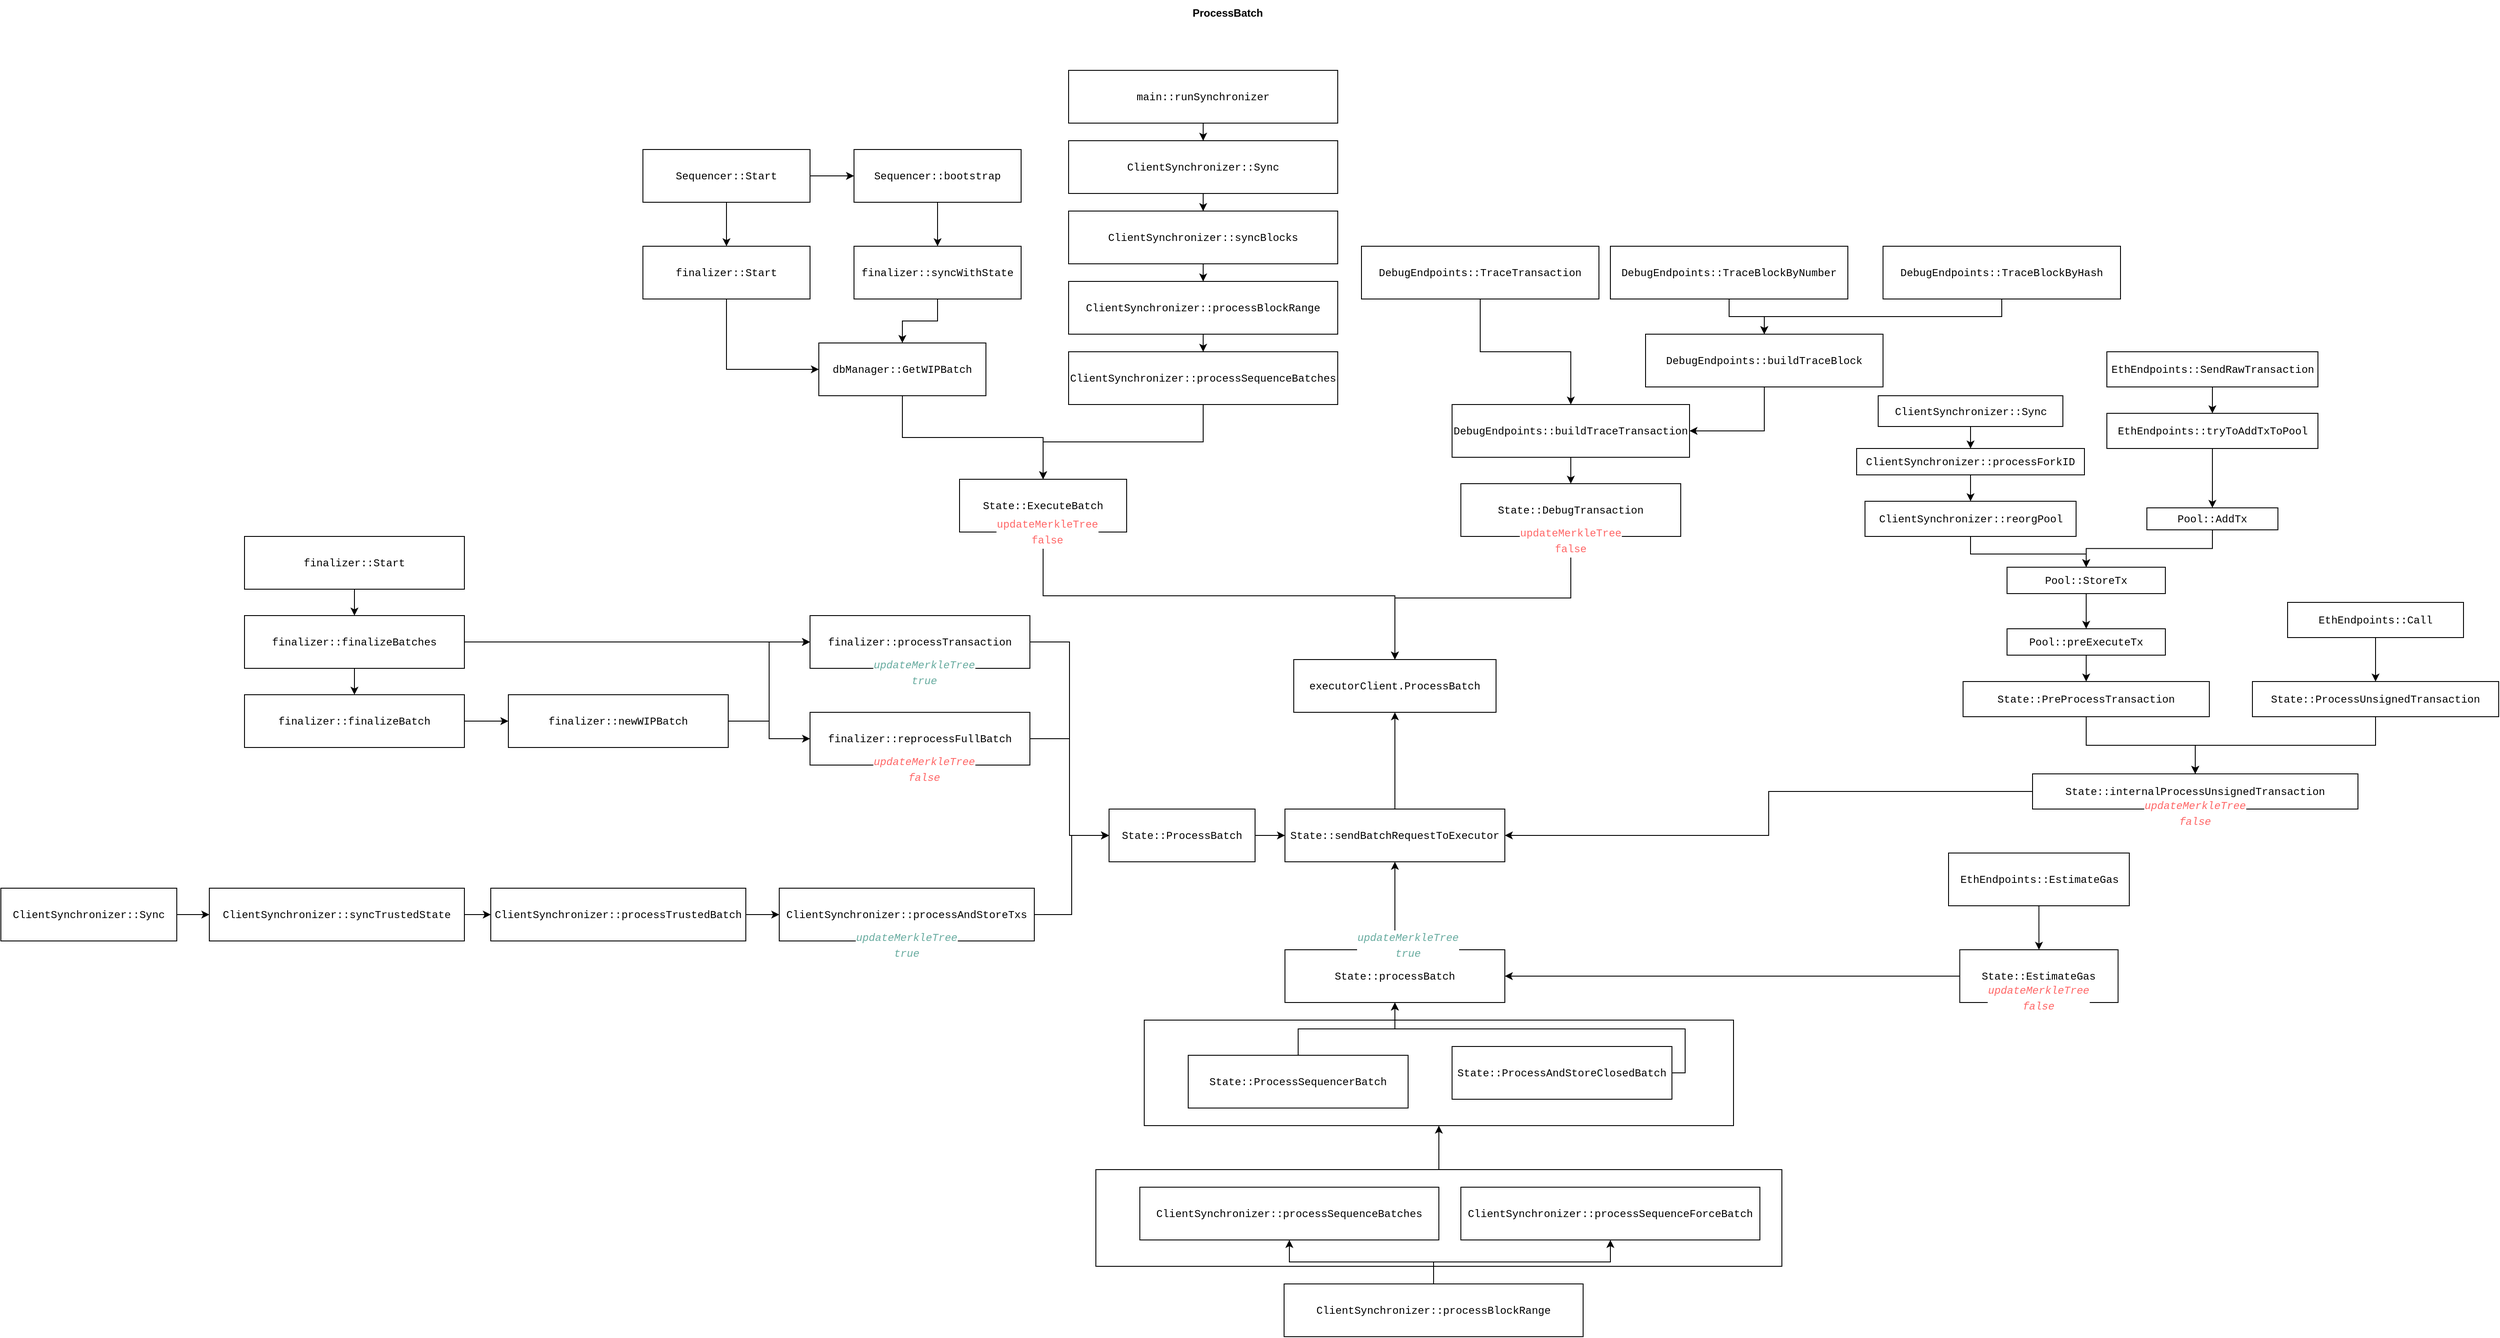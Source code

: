 <mxfile version="21.8.2" type="device" pages="2">
  <diagram name="process_batch" id="ybC7cfOOPAfj8pK4ux7C">
    <mxGraphModel dx="3937" dy="1912" grid="1" gridSize="10" guides="1" tooltips="1" connect="1" arrows="1" fold="1" page="1" pageScale="1" pageWidth="827" pageHeight="1169" math="0" shadow="0">
      <root>
        <mxCell id="0" />
        <mxCell id="1" parent="0" />
        <mxCell id="3dXfLGT3kzOmMEB1B4s6-86" value="" style="rounded=0;whiteSpace=wrap;html=1;" parent="1" vertex="1">
          <mxGeometry x="-1120" y="50" width="670" height="120" as="geometry" />
        </mxCell>
        <mxCell id="3dXfLGT3kzOmMEB1B4s6-88" style="edgeStyle=orthogonalEdgeStyle;rounded=0;orthogonalLoop=1;jettySize=auto;html=1;entryX=0.5;entryY=1;entryDx=0;entryDy=0;" parent="1" source="3dXfLGT3kzOmMEB1B4s6-87" target="3dXfLGT3kzOmMEB1B4s6-86" edge="1">
          <mxGeometry relative="1" as="geometry" />
        </mxCell>
        <mxCell id="3dXfLGT3kzOmMEB1B4s6-87" value="" style="rounded=0;whiteSpace=wrap;html=1;" parent="1" vertex="1">
          <mxGeometry x="-1175" y="220" width="780" height="110" as="geometry" />
        </mxCell>
        <mxCell id="3dXfLGT3kzOmMEB1B4s6-66" style="edgeStyle=orthogonalEdgeStyle;rounded=0;orthogonalLoop=1;jettySize=auto;html=1;entryX=0;entryY=0.5;entryDx=0;entryDy=0;" parent="1" source="3dXfLGT3kzOmMEB1B4s6-1" target="3dXfLGT3kzOmMEB1B4s6-4" edge="1">
          <mxGeometry relative="1" as="geometry" />
        </mxCell>
        <mxCell id="3dXfLGT3kzOmMEB1B4s6-1" value="&lt;div style=&quot;background-color: rgb(255, 255, 255); font-family: Menlo, Monaco, &amp;quot;Courier New&amp;quot;, monospace; line-height: 18px;&quot;&gt;State::ProcessBatch&lt;/div&gt;" style="rounded=0;whiteSpace=wrap;html=1;" parent="1" vertex="1">
          <mxGeometry x="-1160" y="-190" width="166" height="60" as="geometry" />
        </mxCell>
        <mxCell id="3dXfLGT3kzOmMEB1B4s6-3" style="edgeStyle=orthogonalEdgeStyle;rounded=0;orthogonalLoop=1;jettySize=auto;html=1;entryX=0.5;entryY=0;entryDx=0;entryDy=0;exitX=0.5;exitY=1;exitDx=0;exitDy=0;" parent="1" source="3dXfLGT3kzOmMEB1B4s6-2" target="3dXfLGT3kzOmMEB1B4s6-49" edge="1">
          <mxGeometry relative="1" as="geometry">
            <mxPoint x="-810" y="-330" as="targetPoint" />
          </mxGeometry>
        </mxCell>
        <mxCell id="3dXfLGT3kzOmMEB1B4s6-2" value="&lt;div style=&quot;background-color: rgb(255, 255, 255); font-family: Menlo, Monaco, &amp;quot;Courier New&amp;quot;, monospace; line-height: 18px;&quot;&gt;State::ExecuteBatch&lt;/div&gt;" style="rounded=0;whiteSpace=wrap;html=1;" parent="1" vertex="1">
          <mxGeometry x="-1330" y="-565" width="190" height="60" as="geometry" />
        </mxCell>
        <mxCell id="3dXfLGT3kzOmMEB1B4s6-67" style="edgeStyle=orthogonalEdgeStyle;rounded=0;orthogonalLoop=1;jettySize=auto;html=1;entryX=0.5;entryY=1;entryDx=0;entryDy=0;" parent="1" source="3dXfLGT3kzOmMEB1B4s6-4" target="3dXfLGT3kzOmMEB1B4s6-49" edge="1">
          <mxGeometry relative="1" as="geometry" />
        </mxCell>
        <mxCell id="3dXfLGT3kzOmMEB1B4s6-4" value="&lt;div style=&quot;background-color: rgb(255, 255, 255); font-family: Menlo, Monaco, &amp;quot;Courier New&amp;quot;, monospace; line-height: 18px;&quot;&gt;State::sendBatchRequestToExecutor&lt;/div&gt;" style="rounded=0;whiteSpace=wrap;html=1;" parent="1" vertex="1">
          <mxGeometry x="-960" y="-190" width="250" height="60" as="geometry" />
        </mxCell>
        <mxCell id="3dXfLGT3kzOmMEB1B4s6-99" style="edgeStyle=orthogonalEdgeStyle;rounded=0;orthogonalLoop=1;jettySize=auto;html=1;" parent="1" source="3dXfLGT3kzOmMEB1B4s6-5" target="3dXfLGT3kzOmMEB1B4s6-49" edge="1">
          <mxGeometry relative="1" as="geometry" />
        </mxCell>
        <mxCell id="3dXfLGT3kzOmMEB1B4s6-5" value="&lt;div style=&quot;background-color: rgb(255, 255, 255); font-family: Menlo, Monaco, &amp;quot;Courier New&amp;quot;, monospace; line-height: 18px;&quot;&gt;State::DebugTransaction&lt;/div&gt;" style="rounded=0;whiteSpace=wrap;html=1;" parent="1" vertex="1">
          <mxGeometry x="-760" y="-560" width="250" height="60" as="geometry" />
        </mxCell>
        <mxCell id="3dXfLGT3kzOmMEB1B4s6-125" style="edgeStyle=orthogonalEdgeStyle;rounded=0;orthogonalLoop=1;jettySize=auto;html=1;entryX=1;entryY=0.5;entryDx=0;entryDy=0;" parent="1" source="3dXfLGT3kzOmMEB1B4s6-6" target="3dXfLGT3kzOmMEB1B4s6-4" edge="1">
          <mxGeometry relative="1" as="geometry" />
        </mxCell>
        <mxCell id="3dXfLGT3kzOmMEB1B4s6-6" value="&lt;div style=&quot;background-color: rgb(255, 255, 255); font-family: Menlo, Monaco, &amp;quot;Courier New&amp;quot;, monospace; line-height: 18px;&quot;&gt;State::internalProcessUnsignedTransaction&lt;/div&gt;" style="rounded=0;whiteSpace=wrap;html=1;" parent="1" vertex="1">
          <mxGeometry x="-110" y="-230" width="370" height="40" as="geometry" />
        </mxCell>
        <mxCell id="3dXfLGT3kzOmMEB1B4s6-128" style="edgeStyle=orthogonalEdgeStyle;rounded=0;orthogonalLoop=1;jettySize=auto;html=1;" parent="1" source="3dXfLGT3kzOmMEB1B4s6-7" target="3dXfLGT3kzOmMEB1B4s6-68" edge="1">
          <mxGeometry relative="1" as="geometry" />
        </mxCell>
        <mxCell id="3dXfLGT3kzOmMEB1B4s6-7" value="&lt;div style=&quot;background-color: rgb(255, 255, 255); font-family: Menlo, Monaco, &amp;quot;Courier New&amp;quot;, monospace; line-height: 18px;&quot;&gt;State::EstimateGas&lt;/div&gt;" style="rounded=0;whiteSpace=wrap;html=1;" parent="1" vertex="1">
          <mxGeometry x="-192.75" y="-30" width="180" height="60" as="geometry" />
        </mxCell>
        <mxCell id="3dXfLGT3kzOmMEB1B4s6-20" style="edgeStyle=orthogonalEdgeStyle;rounded=0;orthogonalLoop=1;jettySize=auto;html=1;" parent="1" source="3dXfLGT3kzOmMEB1B4s6-8" target="3dXfLGT3kzOmMEB1B4s6-2" edge="1">
          <mxGeometry relative="1" as="geometry" />
        </mxCell>
        <mxCell id="3dXfLGT3kzOmMEB1B4s6-8" value="&lt;div style=&quot;background-color: rgb(255, 255, 255); font-family: Menlo, Monaco, &amp;quot;Courier New&amp;quot;, monospace; line-height: 18px;&quot;&gt;dbManager::GetWIPBatch&lt;/div&gt;" style="rounded=0;whiteSpace=wrap;html=1;" parent="1" vertex="1">
          <mxGeometry x="-1490" y="-720" width="190" height="60" as="geometry" />
        </mxCell>
        <mxCell id="3dXfLGT3kzOmMEB1B4s6-63" style="edgeStyle=orthogonalEdgeStyle;rounded=0;orthogonalLoop=1;jettySize=auto;html=1;entryX=0.5;entryY=0;entryDx=0;entryDy=0;" parent="1" source="3dXfLGT3kzOmMEB1B4s6-9" target="3dXfLGT3kzOmMEB1B4s6-2" edge="1">
          <mxGeometry relative="1" as="geometry" />
        </mxCell>
        <mxCell id="3dXfLGT3kzOmMEB1B4s6-9" value="&lt;div style=&quot;background-color: rgb(255, 255, 255); font-family: Menlo, Monaco, &amp;quot;Courier New&amp;quot;, monospace; line-height: 18px;&quot;&gt;ClientSynchronizer::processSequenceBatches&lt;/div&gt;" style="rounded=0;whiteSpace=wrap;html=1;" parent="1" vertex="1">
          <mxGeometry x="-1206" y="-710" width="306" height="60" as="geometry" />
        </mxCell>
        <mxCell id="3dXfLGT3kzOmMEB1B4s6-15" style="edgeStyle=orthogonalEdgeStyle;rounded=0;orthogonalLoop=1;jettySize=auto;html=1;entryX=0;entryY=0.5;entryDx=0;entryDy=0;exitX=0.5;exitY=1;exitDx=0;exitDy=0;" parent="1" source="3dXfLGT3kzOmMEB1B4s6-10" target="3dXfLGT3kzOmMEB1B4s6-8" edge="1">
          <mxGeometry relative="1" as="geometry" />
        </mxCell>
        <mxCell id="3dXfLGT3kzOmMEB1B4s6-10" value="&lt;div style=&quot;background-color: rgb(255, 255, 255); font-family: Menlo, Monaco, &amp;quot;Courier New&amp;quot;, monospace; line-height: 18px;&quot;&gt;finalizer::Start&lt;/div&gt;" style="rounded=0;whiteSpace=wrap;html=1;" parent="1" vertex="1">
          <mxGeometry x="-1690" y="-830" width="190" height="60" as="geometry" />
        </mxCell>
        <mxCell id="3dXfLGT3kzOmMEB1B4s6-19" style="edgeStyle=orthogonalEdgeStyle;rounded=0;orthogonalLoop=1;jettySize=auto;html=1;" parent="1" source="3dXfLGT3kzOmMEB1B4s6-11" target="3dXfLGT3kzOmMEB1B4s6-8" edge="1">
          <mxGeometry relative="1" as="geometry" />
        </mxCell>
        <mxCell id="3dXfLGT3kzOmMEB1B4s6-11" value="&lt;div style=&quot;background-color: rgb(255, 255, 255); font-family: Menlo, Monaco, &amp;quot;Courier New&amp;quot;, monospace; line-height: 18px;&quot;&gt;finalizer::syncWithState&lt;/div&gt;" style="rounded=0;whiteSpace=wrap;html=1;" parent="1" vertex="1">
          <mxGeometry x="-1450" y="-830" width="190" height="60" as="geometry" />
        </mxCell>
        <mxCell id="3dXfLGT3kzOmMEB1B4s6-13" style="edgeStyle=orthogonalEdgeStyle;rounded=0;orthogonalLoop=1;jettySize=auto;html=1;" parent="1" source="3dXfLGT3kzOmMEB1B4s6-12" target="3dXfLGT3kzOmMEB1B4s6-10" edge="1">
          <mxGeometry relative="1" as="geometry" />
        </mxCell>
        <mxCell id="3dXfLGT3kzOmMEB1B4s6-17" style="edgeStyle=orthogonalEdgeStyle;rounded=0;orthogonalLoop=1;jettySize=auto;html=1;" parent="1" source="3dXfLGT3kzOmMEB1B4s6-12" target="3dXfLGT3kzOmMEB1B4s6-16" edge="1">
          <mxGeometry relative="1" as="geometry" />
        </mxCell>
        <mxCell id="3dXfLGT3kzOmMEB1B4s6-12" value="&lt;div style=&quot;background-color: rgb(255, 255, 255); font-family: Menlo, Monaco, &amp;quot;Courier New&amp;quot;, monospace; line-height: 18px;&quot;&gt;Sequencer::Start&lt;/div&gt;" style="rounded=0;whiteSpace=wrap;html=1;" parent="1" vertex="1">
          <mxGeometry x="-1690" y="-940" width="190" height="60" as="geometry" />
        </mxCell>
        <mxCell id="3dXfLGT3kzOmMEB1B4s6-18" style="edgeStyle=orthogonalEdgeStyle;rounded=0;orthogonalLoop=1;jettySize=auto;html=1;" parent="1" source="3dXfLGT3kzOmMEB1B4s6-16" target="3dXfLGT3kzOmMEB1B4s6-11" edge="1">
          <mxGeometry relative="1" as="geometry" />
        </mxCell>
        <mxCell id="3dXfLGT3kzOmMEB1B4s6-16" value="&lt;div style=&quot;background-color: rgb(255, 255, 255); font-family: Menlo, Monaco, &amp;quot;Courier New&amp;quot;, monospace; line-height: 18px;&quot;&gt;Sequencer::bootstrap&lt;/div&gt;" style="rounded=0;whiteSpace=wrap;html=1;" parent="1" vertex="1">
          <mxGeometry x="-1450" y="-940" width="190" height="60" as="geometry" />
        </mxCell>
        <mxCell id="3dXfLGT3kzOmMEB1B4s6-21" value="&lt;div style=&quot;background-color: rgb(255, 255, 255); font-family: Menlo, Monaco, &amp;quot;Courier New&amp;quot;, monospace; line-height: 18px;&quot;&gt;&lt;font color=&quot;#ff6666&quot;&gt;updateMerkleTree&lt;/font&gt;&lt;/div&gt;&lt;div style=&quot;background-color: rgb(255, 255, 255); font-family: Menlo, Monaco, &amp;quot;Courier New&amp;quot;, monospace; line-height: 18px;&quot;&gt;&lt;font color=&quot;#ff6666&quot;&gt;false&lt;/font&gt;&lt;/div&gt;" style="text;html=1;strokeColor=none;fillColor=none;align=center;verticalAlign=middle;whiteSpace=wrap;rounded=0;" parent="1" vertex="1">
          <mxGeometry x="-1300" y="-520" width="140" height="30" as="geometry" />
        </mxCell>
        <mxCell id="3dXfLGT3kzOmMEB1B4s6-30" style="edgeStyle=orthogonalEdgeStyle;rounded=0;orthogonalLoop=1;jettySize=auto;html=1;" parent="1" source="3dXfLGT3kzOmMEB1B4s6-22" target="3dXfLGT3kzOmMEB1B4s6-9" edge="1">
          <mxGeometry relative="1" as="geometry" />
        </mxCell>
        <mxCell id="3dXfLGT3kzOmMEB1B4s6-22" value="&lt;div style=&quot;background-color: rgb(255, 255, 255); font-family: Menlo, Monaco, &amp;quot;Courier New&amp;quot;, monospace; line-height: 18px;&quot;&gt;ClientSynchronizer::processBlockRange&lt;/div&gt;" style="rounded=0;whiteSpace=wrap;html=1;" parent="1" vertex="1">
          <mxGeometry x="-1206" y="-790" width="306" height="60" as="geometry" />
        </mxCell>
        <mxCell id="3dXfLGT3kzOmMEB1B4s6-29" style="edgeStyle=orthogonalEdgeStyle;rounded=0;orthogonalLoop=1;jettySize=auto;html=1;" parent="1" source="3dXfLGT3kzOmMEB1B4s6-23" target="3dXfLGT3kzOmMEB1B4s6-22" edge="1">
          <mxGeometry relative="1" as="geometry" />
        </mxCell>
        <mxCell id="3dXfLGT3kzOmMEB1B4s6-23" value="&lt;div style=&quot;background-color: rgb(255, 255, 255); font-family: Menlo, Monaco, &amp;quot;Courier New&amp;quot;, monospace; line-height: 18px;&quot;&gt;ClientSynchronizer::syncBlocks&lt;/div&gt;" style="rounded=0;whiteSpace=wrap;html=1;" parent="1" vertex="1">
          <mxGeometry x="-1206" y="-870" width="306" height="60" as="geometry" />
        </mxCell>
        <mxCell id="3dXfLGT3kzOmMEB1B4s6-27" style="edgeStyle=orthogonalEdgeStyle;rounded=0;orthogonalLoop=1;jettySize=auto;html=1;" parent="1" source="3dXfLGT3kzOmMEB1B4s6-24" target="3dXfLGT3kzOmMEB1B4s6-23" edge="1">
          <mxGeometry relative="1" as="geometry" />
        </mxCell>
        <mxCell id="3dXfLGT3kzOmMEB1B4s6-24" value="&lt;div style=&quot;background-color: rgb(255, 255, 255); font-family: Menlo, Monaco, &amp;quot;Courier New&amp;quot;, monospace; line-height: 18px;&quot;&gt;ClientSynchronizer::Sync&lt;/div&gt;" style="rounded=0;whiteSpace=wrap;html=1;" parent="1" vertex="1">
          <mxGeometry x="-1206" y="-950" width="306" height="60" as="geometry" />
        </mxCell>
        <mxCell id="3dXfLGT3kzOmMEB1B4s6-26" style="edgeStyle=orthogonalEdgeStyle;rounded=0;orthogonalLoop=1;jettySize=auto;html=1;" parent="1" source="3dXfLGT3kzOmMEB1B4s6-25" target="3dXfLGT3kzOmMEB1B4s6-24" edge="1">
          <mxGeometry relative="1" as="geometry" />
        </mxCell>
        <mxCell id="3dXfLGT3kzOmMEB1B4s6-25" value="&lt;div style=&quot;background-color: rgb(255, 255, 255); font-family: Menlo, Monaco, &amp;quot;Courier New&amp;quot;, monospace; line-height: 18px;&quot;&gt;&lt;div style=&quot;line-height: 18px;&quot;&gt;main::runSynchronizer&lt;/div&gt;&lt;/div&gt;" style="rounded=0;whiteSpace=wrap;html=1;" parent="1" vertex="1">
          <mxGeometry x="-1206" y="-1030" width="306" height="60" as="geometry" />
        </mxCell>
        <mxCell id="3dXfLGT3kzOmMEB1B4s6-47" style="edgeStyle=orthogonalEdgeStyle;rounded=0;orthogonalLoop=1;jettySize=auto;html=1;entryX=0;entryY=0.5;entryDx=0;entryDy=0;" parent="1" source="3dXfLGT3kzOmMEB1B4s6-32" target="3dXfLGT3kzOmMEB1B4s6-1" edge="1">
          <mxGeometry relative="1" as="geometry" />
        </mxCell>
        <mxCell id="3dXfLGT3kzOmMEB1B4s6-32" value="&lt;div style=&quot;background-color: rgb(255, 255, 255); font-family: Menlo, Monaco, &amp;quot;Courier New&amp;quot;, monospace; line-height: 18px;&quot;&gt;&lt;div style=&quot;line-height: 18px;&quot;&gt;finalizer::processTransaction&lt;/div&gt;&lt;/div&gt;" style="rounded=0;whiteSpace=wrap;html=1;" parent="1" vertex="1">
          <mxGeometry x="-1500" y="-410" width="250" height="60" as="geometry" />
        </mxCell>
        <mxCell id="3dXfLGT3kzOmMEB1B4s6-48" style="edgeStyle=orthogonalEdgeStyle;rounded=0;orthogonalLoop=1;jettySize=auto;html=1;entryX=0;entryY=0.5;entryDx=0;entryDy=0;" parent="1" source="3dXfLGT3kzOmMEB1B4s6-33" target="3dXfLGT3kzOmMEB1B4s6-1" edge="1">
          <mxGeometry relative="1" as="geometry" />
        </mxCell>
        <mxCell id="3dXfLGT3kzOmMEB1B4s6-33" value="&lt;div style=&quot;background-color: rgb(255, 255, 255); font-family: Menlo, Monaco, &amp;quot;Courier New&amp;quot;, monospace; line-height: 18px;&quot;&gt;&lt;div style=&quot;line-height: 18px;&quot;&gt;finalizer::reprocessFullBatch&lt;/div&gt;&lt;/div&gt;" style="rounded=0;whiteSpace=wrap;html=1;" parent="1" vertex="1">
          <mxGeometry x="-1500" y="-300" width="250" height="60" as="geometry" />
        </mxCell>
        <mxCell id="3dXfLGT3kzOmMEB1B4s6-37" style="edgeStyle=orthogonalEdgeStyle;rounded=0;orthogonalLoop=1;jettySize=auto;html=1;entryX=0;entryY=0.5;entryDx=0;entryDy=0;" parent="1" source="3dXfLGT3kzOmMEB1B4s6-34" target="3dXfLGT3kzOmMEB1B4s6-32" edge="1">
          <mxGeometry relative="1" as="geometry" />
        </mxCell>
        <mxCell id="3dXfLGT3kzOmMEB1B4s6-41" style="edgeStyle=orthogonalEdgeStyle;rounded=0;orthogonalLoop=1;jettySize=auto;html=1;" parent="1" source="3dXfLGT3kzOmMEB1B4s6-34" target="3dXfLGT3kzOmMEB1B4s6-39" edge="1">
          <mxGeometry relative="1" as="geometry" />
        </mxCell>
        <mxCell id="3dXfLGT3kzOmMEB1B4s6-34" value="&lt;div style=&quot;background-color: rgb(255, 255, 255); font-family: Menlo, Monaco, &amp;quot;Courier New&amp;quot;, monospace; line-height: 18px;&quot;&gt;&lt;div style=&quot;line-height: 18px;&quot;&gt;finalizer::finalizeBatches&lt;/div&gt;&lt;/div&gt;" style="rounded=0;whiteSpace=wrap;html=1;" parent="1" vertex="1">
          <mxGeometry x="-2143" y="-410" width="250" height="60" as="geometry" />
        </mxCell>
        <mxCell id="3dXfLGT3kzOmMEB1B4s6-36" style="edgeStyle=orthogonalEdgeStyle;rounded=0;orthogonalLoop=1;jettySize=auto;html=1;entryX=0;entryY=0.5;entryDx=0;entryDy=0;" parent="1" source="3dXfLGT3kzOmMEB1B4s6-35" target="3dXfLGT3kzOmMEB1B4s6-33" edge="1">
          <mxGeometry relative="1" as="geometry" />
        </mxCell>
        <mxCell id="3dXfLGT3kzOmMEB1B4s6-38" style="edgeStyle=orthogonalEdgeStyle;rounded=0;orthogonalLoop=1;jettySize=auto;html=1;entryX=0;entryY=0.5;entryDx=0;entryDy=0;" parent="1" source="3dXfLGT3kzOmMEB1B4s6-35" target="3dXfLGT3kzOmMEB1B4s6-32" edge="1">
          <mxGeometry relative="1" as="geometry" />
        </mxCell>
        <mxCell id="3dXfLGT3kzOmMEB1B4s6-35" value="&lt;div style=&quot;background-color: rgb(255, 255, 255); font-family: Menlo, Monaco, &amp;quot;Courier New&amp;quot;, monospace; line-height: 18px;&quot;&gt;&lt;div style=&quot;line-height: 18px;&quot;&gt;finalizer::newWIPBatch&lt;/div&gt;&lt;/div&gt;" style="rounded=0;whiteSpace=wrap;html=1;" parent="1" vertex="1">
          <mxGeometry x="-1843" y="-320" width="250" height="60" as="geometry" />
        </mxCell>
        <mxCell id="3dXfLGT3kzOmMEB1B4s6-40" style="edgeStyle=orthogonalEdgeStyle;rounded=0;orthogonalLoop=1;jettySize=auto;html=1;entryX=0;entryY=0.5;entryDx=0;entryDy=0;" parent="1" source="3dXfLGT3kzOmMEB1B4s6-39" target="3dXfLGT3kzOmMEB1B4s6-35" edge="1">
          <mxGeometry relative="1" as="geometry" />
        </mxCell>
        <mxCell id="3dXfLGT3kzOmMEB1B4s6-39" value="&lt;div style=&quot;background-color: rgb(255, 255, 255); font-family: Menlo, Monaco, &amp;quot;Courier New&amp;quot;, monospace; line-height: 18px;&quot;&gt;&lt;div style=&quot;line-height: 18px;&quot;&gt;finalizer::finalizeBatch&lt;/div&gt;&lt;/div&gt;" style="rounded=0;whiteSpace=wrap;html=1;" parent="1" vertex="1">
          <mxGeometry x="-2143" y="-320" width="250" height="60" as="geometry" />
        </mxCell>
        <mxCell id="3dXfLGT3kzOmMEB1B4s6-43" style="edgeStyle=orthogonalEdgeStyle;rounded=0;orthogonalLoop=1;jettySize=auto;html=1;" parent="1" source="3dXfLGT3kzOmMEB1B4s6-42" target="3dXfLGT3kzOmMEB1B4s6-34" edge="1">
          <mxGeometry relative="1" as="geometry" />
        </mxCell>
        <mxCell id="3dXfLGT3kzOmMEB1B4s6-42" value="&lt;div style=&quot;background-color: rgb(255, 255, 255); font-family: Menlo, Monaco, &amp;quot;Courier New&amp;quot;, monospace; line-height: 18px;&quot;&gt;&lt;div style=&quot;line-height: 18px;&quot;&gt;finalizer::Start&lt;/div&gt;&lt;/div&gt;" style="rounded=0;whiteSpace=wrap;html=1;" parent="1" vertex="1">
          <mxGeometry x="-2143" y="-500" width="250" height="60" as="geometry" />
        </mxCell>
        <mxCell id="3dXfLGT3kzOmMEB1B4s6-44" value="&lt;div style=&quot;background-color: rgb(255, 255, 255); font-family: Menlo, Monaco, &amp;quot;Courier New&amp;quot;, monospace; line-height: 18px;&quot;&gt;&lt;i&gt;&lt;font color=&quot;#67ab9f&quot;&gt;updateMerkleTree&lt;/font&gt;&lt;/i&gt;&lt;/div&gt;&lt;div style=&quot;background-color: rgb(255, 255, 255); font-family: Menlo, Monaco, &amp;quot;Courier New&amp;quot;, monospace; line-height: 18px;&quot;&gt;&lt;i&gt;&lt;font color=&quot;#67ab9f&quot;&gt;true&lt;/font&gt;&lt;/i&gt;&lt;/div&gt;" style="text;html=1;strokeColor=none;fillColor=none;align=center;verticalAlign=middle;whiteSpace=wrap;rounded=0;" parent="1" vertex="1">
          <mxGeometry x="-1440" y="-360" width="140" height="30" as="geometry" />
        </mxCell>
        <mxCell id="3dXfLGT3kzOmMEB1B4s6-46" value="&lt;div style=&quot;background-color: rgb(255, 255, 255); font-family: Menlo, Monaco, &amp;quot;Courier New&amp;quot;, monospace; line-height: 18px;&quot;&gt;&lt;i&gt;&lt;font color=&quot;#ff6666&quot;&gt;updateMerkleTree&lt;/font&gt;&lt;/i&gt;&lt;/div&gt;&lt;div style=&quot;background-color: rgb(255, 255, 255); font-family: Menlo, Monaco, &amp;quot;Courier New&amp;quot;, monospace; line-height: 18px;&quot;&gt;&lt;i&gt;&lt;font color=&quot;#ff6666&quot;&gt;false&lt;/font&gt;&lt;/i&gt;&lt;/div&gt;" style="text;html=1;strokeColor=none;fillColor=none;align=center;verticalAlign=middle;whiteSpace=wrap;rounded=0;" parent="1" vertex="1">
          <mxGeometry x="-1440" y="-250" width="140" height="30" as="geometry" />
        </mxCell>
        <mxCell id="3dXfLGT3kzOmMEB1B4s6-49" value="&lt;div style=&quot;background-color: rgb(255, 255, 255); font-family: Menlo, Monaco, &amp;quot;Courier New&amp;quot;, monospace; line-height: 18px;&quot;&gt;&lt;div style=&quot;line-height: 18px;&quot;&gt;executorClient.ProcessBatch&lt;/div&gt;&lt;/div&gt;" style="rounded=0;whiteSpace=wrap;html=1;" parent="1" vertex="1">
          <mxGeometry x="-950" y="-360" width="230" height="60" as="geometry" />
        </mxCell>
        <mxCell id="3dXfLGT3kzOmMEB1B4s6-54" style="edgeStyle=orthogonalEdgeStyle;rounded=0;orthogonalLoop=1;jettySize=auto;html=1;entryX=0;entryY=0.5;entryDx=0;entryDy=0;" parent="1" source="3dXfLGT3kzOmMEB1B4s6-53" target="3dXfLGT3kzOmMEB1B4s6-1" edge="1">
          <mxGeometry relative="1" as="geometry" />
        </mxCell>
        <mxCell id="3dXfLGT3kzOmMEB1B4s6-53" value="&lt;div style=&quot;background-color: rgb(255, 255, 255); font-family: Menlo, Monaco, &amp;quot;Courier New&amp;quot;, monospace; line-height: 18px;&quot;&gt;&lt;div style=&quot;line-height: 18px;&quot;&gt;ClientSynchronizer::processAndStoreTxs&lt;/div&gt;&lt;/div&gt;" style="rounded=0;whiteSpace=wrap;html=1;" parent="1" vertex="1">
          <mxGeometry x="-1535" y="-100" width="290" height="60" as="geometry" />
        </mxCell>
        <mxCell id="3dXfLGT3kzOmMEB1B4s6-56" value="&lt;div style=&quot;background-color: rgb(255, 255, 255); font-family: Menlo, Monaco, &amp;quot;Courier New&amp;quot;, monospace; line-height: 18px;&quot;&gt;&lt;i&gt;&lt;font color=&quot;#67ab9f&quot;&gt;updateMerkleTree&lt;/font&gt;&lt;/i&gt;&lt;/div&gt;&lt;div style=&quot;background-color: rgb(255, 255, 255); font-family: Menlo, Monaco, &amp;quot;Courier New&amp;quot;, monospace; line-height: 18px;&quot;&gt;&lt;i&gt;&lt;font color=&quot;#67ab9f&quot;&gt;true&lt;/font&gt;&lt;/i&gt;&lt;/div&gt;" style="text;html=1;strokeColor=none;fillColor=none;align=center;verticalAlign=middle;whiteSpace=wrap;rounded=0;" parent="1" vertex="1">
          <mxGeometry x="-1460" y="-50" width="140" height="30" as="geometry" />
        </mxCell>
        <mxCell id="3dXfLGT3kzOmMEB1B4s6-62" style="edgeStyle=orthogonalEdgeStyle;rounded=0;orthogonalLoop=1;jettySize=auto;html=1;" parent="1" source="3dXfLGT3kzOmMEB1B4s6-57" target="3dXfLGT3kzOmMEB1B4s6-53" edge="1">
          <mxGeometry relative="1" as="geometry" />
        </mxCell>
        <mxCell id="3dXfLGT3kzOmMEB1B4s6-57" value="&lt;div style=&quot;background-color: rgb(255, 255, 255); font-family: Menlo, Monaco, &amp;quot;Courier New&amp;quot;, monospace; line-height: 18px;&quot;&gt;&lt;div style=&quot;line-height: 18px;&quot;&gt;ClientSynchronizer::processTrustedBatch&lt;/div&gt;&lt;/div&gt;" style="rounded=0;whiteSpace=wrap;html=1;" parent="1" vertex="1">
          <mxGeometry x="-1863" y="-100" width="290" height="60" as="geometry" />
        </mxCell>
        <mxCell id="3dXfLGT3kzOmMEB1B4s6-61" style="edgeStyle=orthogonalEdgeStyle;rounded=0;orthogonalLoop=1;jettySize=auto;html=1;entryX=0;entryY=0.5;entryDx=0;entryDy=0;" parent="1" source="3dXfLGT3kzOmMEB1B4s6-58" target="3dXfLGT3kzOmMEB1B4s6-57" edge="1">
          <mxGeometry relative="1" as="geometry" />
        </mxCell>
        <mxCell id="3dXfLGT3kzOmMEB1B4s6-58" value="&lt;div style=&quot;background-color: rgb(255, 255, 255); font-family: Menlo, Monaco, &amp;quot;Courier New&amp;quot;, monospace; line-height: 18px;&quot;&gt;&lt;div style=&quot;line-height: 18px;&quot;&gt;ClientSynchronizer::syncTrustedState&lt;/div&gt;&lt;/div&gt;" style="rounded=0;whiteSpace=wrap;html=1;" parent="1" vertex="1">
          <mxGeometry x="-2183" y="-100" width="290" height="60" as="geometry" />
        </mxCell>
        <mxCell id="3dXfLGT3kzOmMEB1B4s6-60" style="edgeStyle=orthogonalEdgeStyle;rounded=0;orthogonalLoop=1;jettySize=auto;html=1;entryX=0;entryY=0.5;entryDx=0;entryDy=0;" parent="1" source="3dXfLGT3kzOmMEB1B4s6-59" target="3dXfLGT3kzOmMEB1B4s6-58" edge="1">
          <mxGeometry relative="1" as="geometry" />
        </mxCell>
        <mxCell id="3dXfLGT3kzOmMEB1B4s6-59" value="&lt;div style=&quot;background-color: rgb(255, 255, 255); font-family: Menlo, Monaco, &amp;quot;Courier New&amp;quot;, monospace; line-height: 18px;&quot;&gt;&lt;div style=&quot;line-height: 18px;&quot;&gt;ClientSynchronizer::Sync&lt;/div&gt;&lt;/div&gt;" style="rounded=0;whiteSpace=wrap;html=1;" parent="1" vertex="1">
          <mxGeometry x="-2420" y="-100" width="200" height="60" as="geometry" />
        </mxCell>
        <mxCell id="3dXfLGT3kzOmMEB1B4s6-70" style="edgeStyle=orthogonalEdgeStyle;rounded=0;orthogonalLoop=1;jettySize=auto;html=1;entryX=0.5;entryY=1;entryDx=0;entryDy=0;" parent="1" source="3dXfLGT3kzOmMEB1B4s6-68" target="3dXfLGT3kzOmMEB1B4s6-4" edge="1">
          <mxGeometry relative="1" as="geometry" />
        </mxCell>
        <mxCell id="3dXfLGT3kzOmMEB1B4s6-68" value="&lt;div style=&quot;background-color: rgb(255, 255, 255); font-family: Menlo, Monaco, &amp;quot;Courier New&amp;quot;, monospace; line-height: 18px;&quot;&gt;State::processBatch&lt;/div&gt;" style="rounded=0;whiteSpace=wrap;html=1;" parent="1" vertex="1">
          <mxGeometry x="-960" y="-30" width="250" height="60" as="geometry" />
        </mxCell>
        <mxCell id="3dXfLGT3kzOmMEB1B4s6-73" style="edgeStyle=orthogonalEdgeStyle;rounded=0;orthogonalLoop=1;jettySize=auto;html=1;" parent="1" source="3dXfLGT3kzOmMEB1B4s6-71" target="3dXfLGT3kzOmMEB1B4s6-68" edge="1">
          <mxGeometry relative="1" as="geometry" />
        </mxCell>
        <mxCell id="3dXfLGT3kzOmMEB1B4s6-71" value="&lt;div style=&quot;background-color: rgb(255, 255, 255); font-family: Menlo, Monaco, &amp;quot;Courier New&amp;quot;, monospace; line-height: 18px;&quot;&gt;State::ProcessSequencerBatch&lt;/div&gt;" style="rounded=0;whiteSpace=wrap;html=1;" parent="1" vertex="1">
          <mxGeometry x="-1070" y="90" width="250" height="60" as="geometry" />
        </mxCell>
        <mxCell id="3dXfLGT3kzOmMEB1B4s6-74" style="edgeStyle=orthogonalEdgeStyle;rounded=0;orthogonalLoop=1;jettySize=auto;html=1;entryX=0.5;entryY=1;entryDx=0;entryDy=0;" parent="1" source="3dXfLGT3kzOmMEB1B4s6-72" target="3dXfLGT3kzOmMEB1B4s6-68" edge="1">
          <mxGeometry relative="1" as="geometry">
            <Array as="points">
              <mxPoint x="-505" y="60" />
              <mxPoint x="-835" y="60" />
            </Array>
          </mxGeometry>
        </mxCell>
        <mxCell id="3dXfLGT3kzOmMEB1B4s6-72" value="&lt;div style=&quot;background-color: rgb(255, 255, 255); font-family: Menlo, Monaco, &amp;quot;Courier New&amp;quot;, monospace; line-height: 18px;&quot;&gt;State::ProcessAndStoreClosedBatch&lt;/div&gt;" style="rounded=0;whiteSpace=wrap;html=1;" parent="1" vertex="1">
          <mxGeometry x="-770" y="80" width="250" height="60" as="geometry" />
        </mxCell>
        <mxCell id="3dXfLGT3kzOmMEB1B4s6-75" value="&lt;div style=&quot;background-color: rgb(255, 255, 255); font-family: Menlo, Monaco, &amp;quot;Courier New&amp;quot;, monospace; line-height: 18px;&quot;&gt;ClientSynchronizer::processSequenceBatches&lt;/div&gt;" style="rounded=0;whiteSpace=wrap;html=1;" parent="1" vertex="1">
          <mxGeometry x="-1125" y="240" width="340" height="60" as="geometry" />
        </mxCell>
        <mxCell id="3dXfLGT3kzOmMEB1B4s6-77" value="&lt;div style=&quot;background-color: rgb(255, 255, 255); font-family: Menlo, Monaco, &amp;quot;Courier New&amp;quot;, monospace; line-height: 18px;&quot;&gt;ClientSynchronizer::processSequenceForceBatch&lt;/div&gt;" style="rounded=0;whiteSpace=wrap;html=1;" parent="1" vertex="1">
          <mxGeometry x="-760" y="240" width="340" height="60" as="geometry" />
        </mxCell>
        <mxCell id="3dXfLGT3kzOmMEB1B4s6-80" style="edgeStyle=orthogonalEdgeStyle;rounded=0;orthogonalLoop=1;jettySize=auto;html=1;entryX=0.5;entryY=1;entryDx=0;entryDy=0;" parent="1" source="3dXfLGT3kzOmMEB1B4s6-79" target="3dXfLGT3kzOmMEB1B4s6-75" edge="1">
          <mxGeometry relative="1" as="geometry" />
        </mxCell>
        <mxCell id="3dXfLGT3kzOmMEB1B4s6-81" style="edgeStyle=orthogonalEdgeStyle;rounded=0;orthogonalLoop=1;jettySize=auto;html=1;entryX=0.5;entryY=1;entryDx=0;entryDy=0;" parent="1" source="3dXfLGT3kzOmMEB1B4s6-79" target="3dXfLGT3kzOmMEB1B4s6-77" edge="1">
          <mxGeometry relative="1" as="geometry" />
        </mxCell>
        <mxCell id="3dXfLGT3kzOmMEB1B4s6-79" value="&lt;div style=&quot;background-color: rgb(255, 255, 255); font-family: Menlo, Monaco, &amp;quot;Courier New&amp;quot;, monospace; line-height: 18px;&quot;&gt;ClientSynchronizer::processBlockRange&lt;/div&gt;" style="rounded=0;whiteSpace=wrap;html=1;" parent="1" vertex="1">
          <mxGeometry x="-961" y="350" width="340" height="60" as="geometry" />
        </mxCell>
        <mxCell id="3dXfLGT3kzOmMEB1B4s6-98" style="edgeStyle=orthogonalEdgeStyle;rounded=0;orthogonalLoop=1;jettySize=auto;html=1;" parent="1" source="3dXfLGT3kzOmMEB1B4s6-89" target="3dXfLGT3kzOmMEB1B4s6-5" edge="1">
          <mxGeometry relative="1" as="geometry" />
        </mxCell>
        <mxCell id="3dXfLGT3kzOmMEB1B4s6-89" value="&lt;div style=&quot;background-color: rgb(255, 255, 255); font-family: Menlo, Monaco, &amp;quot;Courier New&amp;quot;, monospace; line-height: 18px;&quot;&gt;DebugEndpoints::buildTraceTransaction&lt;/div&gt;" style="rounded=0;whiteSpace=wrap;html=1;" parent="1" vertex="1">
          <mxGeometry x="-770" y="-650" width="270" height="60" as="geometry" />
        </mxCell>
        <mxCell id="3dXfLGT3kzOmMEB1B4s6-100" style="edgeStyle=orthogonalEdgeStyle;rounded=0;orthogonalLoop=1;jettySize=auto;html=1;" parent="1" source="3dXfLGT3kzOmMEB1B4s6-90" target="3dXfLGT3kzOmMEB1B4s6-89" edge="1">
          <mxGeometry relative="1" as="geometry" />
        </mxCell>
        <mxCell id="3dXfLGT3kzOmMEB1B4s6-90" value="&lt;div style=&quot;background-color: rgb(255, 255, 255); font-family: Menlo, Monaco, &amp;quot;Courier New&amp;quot;, monospace; line-height: 18px;&quot;&gt;DebugEndpoints::TraceTransaction&lt;/div&gt;" style="rounded=0;whiteSpace=wrap;html=1;" parent="1" vertex="1">
          <mxGeometry x="-873" y="-830" width="270" height="60" as="geometry" />
        </mxCell>
        <mxCell id="3dXfLGT3kzOmMEB1B4s6-97" style="edgeStyle=orthogonalEdgeStyle;rounded=0;orthogonalLoop=1;jettySize=auto;html=1;entryX=1;entryY=0.5;entryDx=0;entryDy=0;" parent="1" source="3dXfLGT3kzOmMEB1B4s6-91" target="3dXfLGT3kzOmMEB1B4s6-89" edge="1">
          <mxGeometry relative="1" as="geometry" />
        </mxCell>
        <mxCell id="3dXfLGT3kzOmMEB1B4s6-91" value="&lt;div style=&quot;background-color: rgb(255, 255, 255); font-family: Menlo, Monaco, &amp;quot;Courier New&amp;quot;, monospace; line-height: 18px;&quot;&gt;DebugEndpoints::buildTraceBlock&lt;/div&gt;" style="rounded=0;whiteSpace=wrap;html=1;" parent="1" vertex="1">
          <mxGeometry x="-550" y="-730" width="270" height="60" as="geometry" />
        </mxCell>
        <mxCell id="3dXfLGT3kzOmMEB1B4s6-95" style="edgeStyle=orthogonalEdgeStyle;rounded=0;orthogonalLoop=1;jettySize=auto;html=1;entryX=0.5;entryY=0;entryDx=0;entryDy=0;" parent="1" source="3dXfLGT3kzOmMEB1B4s6-92" target="3dXfLGT3kzOmMEB1B4s6-91" edge="1">
          <mxGeometry relative="1" as="geometry" />
        </mxCell>
        <mxCell id="3dXfLGT3kzOmMEB1B4s6-92" value="&lt;div style=&quot;background-color: rgb(255, 255, 255); font-family: Menlo, Monaco, &amp;quot;Courier New&amp;quot;, monospace; line-height: 18px;&quot;&gt;DebugEndpoints::TraceBlockByNumber&lt;/div&gt;" style="rounded=0;whiteSpace=wrap;html=1;" parent="1" vertex="1">
          <mxGeometry x="-590" y="-830" width="270" height="60" as="geometry" />
        </mxCell>
        <mxCell id="3dXfLGT3kzOmMEB1B4s6-94" style="edgeStyle=orthogonalEdgeStyle;rounded=0;orthogonalLoop=1;jettySize=auto;html=1;" parent="1" source="3dXfLGT3kzOmMEB1B4s6-93" target="3dXfLGT3kzOmMEB1B4s6-91" edge="1">
          <mxGeometry relative="1" as="geometry" />
        </mxCell>
        <mxCell id="3dXfLGT3kzOmMEB1B4s6-93" value="&lt;div style=&quot;background-color: rgb(255, 255, 255); font-family: Menlo, Monaco, &amp;quot;Courier New&amp;quot;, monospace; line-height: 18px;&quot;&gt;DebugEndpoints::TraceBlockByHash&lt;/div&gt;" style="rounded=0;whiteSpace=wrap;html=1;" parent="1" vertex="1">
          <mxGeometry x="-280" y="-830" width="270" height="60" as="geometry" />
        </mxCell>
        <mxCell id="3dXfLGT3kzOmMEB1B4s6-103" style="edgeStyle=orthogonalEdgeStyle;rounded=0;orthogonalLoop=1;jettySize=auto;html=1;" parent="1" source="3dXfLGT3kzOmMEB1B4s6-101" target="3dXfLGT3kzOmMEB1B4s6-6" edge="1">
          <mxGeometry relative="1" as="geometry" />
        </mxCell>
        <mxCell id="3dXfLGT3kzOmMEB1B4s6-101" value="&lt;div style=&quot;background-color: rgb(255, 255, 255); font-family: Menlo, Monaco, &amp;quot;Courier New&amp;quot;, monospace; line-height: 18px;&quot;&gt;State::PreProcessTransaction&lt;/div&gt;" style="rounded=0;whiteSpace=wrap;html=1;" parent="1" vertex="1">
          <mxGeometry x="-189" y="-335" width="280" height="40" as="geometry" />
        </mxCell>
        <mxCell id="3dXfLGT3kzOmMEB1B4s6-104" style="edgeStyle=orthogonalEdgeStyle;rounded=0;orthogonalLoop=1;jettySize=auto;html=1;entryX=0.5;entryY=0;entryDx=0;entryDy=0;" parent="1" source="3dXfLGT3kzOmMEB1B4s6-102" target="3dXfLGT3kzOmMEB1B4s6-6" edge="1">
          <mxGeometry relative="1" as="geometry" />
        </mxCell>
        <mxCell id="3dXfLGT3kzOmMEB1B4s6-102" value="&lt;div style=&quot;background-color: rgb(255, 255, 255); font-family: Menlo, Monaco, &amp;quot;Courier New&amp;quot;, monospace; line-height: 18px;&quot;&gt;State::ProcessUnsignedTransaction&lt;/div&gt;" style="rounded=0;whiteSpace=wrap;html=1;" parent="1" vertex="1">
          <mxGeometry x="140" y="-335" width="280" height="40" as="geometry" />
        </mxCell>
        <mxCell id="3dXfLGT3kzOmMEB1B4s6-116" style="edgeStyle=orthogonalEdgeStyle;rounded=0;orthogonalLoop=1;jettySize=auto;html=1;" parent="1" source="3dXfLGT3kzOmMEB1B4s6-105" target="3dXfLGT3kzOmMEB1B4s6-101" edge="1">
          <mxGeometry relative="1" as="geometry" />
        </mxCell>
        <mxCell id="3dXfLGT3kzOmMEB1B4s6-105" value="&lt;div style=&quot;background-color: rgb(255, 255, 255); font-family: Menlo, Monaco, &amp;quot;Courier New&amp;quot;, monospace; line-height: 18px;&quot;&gt;Pool::preExecuteTx&lt;/div&gt;" style="rounded=0;whiteSpace=wrap;html=1;" parent="1" vertex="1">
          <mxGeometry x="-139" y="-395" width="180" height="30" as="geometry" />
        </mxCell>
        <mxCell id="3dXfLGT3kzOmMEB1B4s6-115" style="edgeStyle=orthogonalEdgeStyle;rounded=0;orthogonalLoop=1;jettySize=auto;html=1;entryX=0.5;entryY=0;entryDx=0;entryDy=0;" parent="1" source="3dXfLGT3kzOmMEB1B4s6-106" target="3dXfLGT3kzOmMEB1B4s6-105" edge="1">
          <mxGeometry relative="1" as="geometry" />
        </mxCell>
        <mxCell id="3dXfLGT3kzOmMEB1B4s6-106" value="&lt;div style=&quot;background-color: rgb(255, 255, 255); font-family: Menlo, Monaco, &amp;quot;Courier New&amp;quot;, monospace; line-height: 18px;&quot;&gt;Pool::StoreTx&lt;/div&gt;" style="rounded=0;whiteSpace=wrap;html=1;" parent="1" vertex="1">
          <mxGeometry x="-139" y="-465" width="180" height="30" as="geometry" />
        </mxCell>
        <mxCell id="3dXfLGT3kzOmMEB1B4s6-114" style="edgeStyle=orthogonalEdgeStyle;rounded=0;orthogonalLoop=1;jettySize=auto;html=1;" parent="1" source="3dXfLGT3kzOmMEB1B4s6-107" target="3dXfLGT3kzOmMEB1B4s6-106" edge="1">
          <mxGeometry relative="1" as="geometry" />
        </mxCell>
        <mxCell id="3dXfLGT3kzOmMEB1B4s6-107" value="&lt;div style=&quot;background-color: rgb(255, 255, 255); font-family: Menlo, Monaco, &amp;quot;Courier New&amp;quot;, monospace; line-height: 18px;&quot;&gt;Pool::AddTx&lt;/div&gt;" style="rounded=0;whiteSpace=wrap;html=1;" parent="1" vertex="1">
          <mxGeometry x="20" y="-532.5" width="149" height="25" as="geometry" />
        </mxCell>
        <mxCell id="3dXfLGT3kzOmMEB1B4s6-118" style="edgeStyle=orthogonalEdgeStyle;rounded=0;orthogonalLoop=1;jettySize=auto;html=1;entryX=0.5;entryY=0;entryDx=0;entryDy=0;" parent="1" source="3dXfLGT3kzOmMEB1B4s6-108" target="3dXfLGT3kzOmMEB1B4s6-106" edge="1">
          <mxGeometry relative="1" as="geometry" />
        </mxCell>
        <mxCell id="3dXfLGT3kzOmMEB1B4s6-108" value="&lt;div style=&quot;background-color: rgb(255, 255, 255); font-family: Menlo, Monaco, &amp;quot;Courier New&amp;quot;, monospace; line-height: 18px;&quot;&gt;ClientSynchronizer::reorgPool&lt;/div&gt;" style="rounded=0;whiteSpace=wrap;html=1;" parent="1" vertex="1">
          <mxGeometry x="-300.5" y="-540" width="240" height="40" as="geometry" />
        </mxCell>
        <mxCell id="3dXfLGT3kzOmMEB1B4s6-112" value="" style="edgeStyle=orthogonalEdgeStyle;rounded=0;orthogonalLoop=1;jettySize=auto;html=1;" parent="1" source="3dXfLGT3kzOmMEB1B4s6-109" target="3dXfLGT3kzOmMEB1B4s6-108" edge="1">
          <mxGeometry relative="1" as="geometry" />
        </mxCell>
        <mxCell id="3dXfLGT3kzOmMEB1B4s6-109" value="&lt;div style=&quot;background-color: rgb(255, 255, 255); font-family: Menlo, Monaco, &amp;quot;Courier New&amp;quot;, monospace; line-height: 18px;&quot;&gt;ClientSynchronizer::processForkID&lt;/div&gt;" style="rounded=0;whiteSpace=wrap;html=1;" parent="1" vertex="1">
          <mxGeometry x="-310" y="-600" width="259" height="30" as="geometry" />
        </mxCell>
        <mxCell id="3dXfLGT3kzOmMEB1B4s6-111" style="edgeStyle=orthogonalEdgeStyle;rounded=0;orthogonalLoop=1;jettySize=auto;html=1;" parent="1" source="3dXfLGT3kzOmMEB1B4s6-110" target="3dXfLGT3kzOmMEB1B4s6-109" edge="1">
          <mxGeometry relative="1" as="geometry" />
        </mxCell>
        <mxCell id="3dXfLGT3kzOmMEB1B4s6-110" value="&lt;div style=&quot;background-color: rgb(255, 255, 255); font-family: Menlo, Monaco, &amp;quot;Courier New&amp;quot;, monospace; line-height: 18px;&quot;&gt;ClientSynchronizer::Sync&lt;/div&gt;" style="rounded=0;whiteSpace=wrap;html=1;" parent="1" vertex="1">
          <mxGeometry x="-285.5" y="-660" width="210" height="35" as="geometry" />
        </mxCell>
        <mxCell id="3dXfLGT3kzOmMEB1B4s6-119" style="edgeStyle=orthogonalEdgeStyle;rounded=0;orthogonalLoop=1;jettySize=auto;html=1;" parent="1" source="3dXfLGT3kzOmMEB1B4s6-117" target="3dXfLGT3kzOmMEB1B4s6-107" edge="1">
          <mxGeometry relative="1" as="geometry" />
        </mxCell>
        <mxCell id="3dXfLGT3kzOmMEB1B4s6-117" value="&lt;div style=&quot;background-color: rgb(255, 255, 255); font-family: Menlo, Monaco, &amp;quot;Courier New&amp;quot;, monospace; line-height: 18px;&quot;&gt;EthEndpoints::tryToAddTxToPool&lt;/div&gt;" style="rounded=0;whiteSpace=wrap;html=1;" parent="1" vertex="1">
          <mxGeometry x="-25.5" y="-640" width="240" height="40" as="geometry" />
        </mxCell>
        <mxCell id="3dXfLGT3kzOmMEB1B4s6-122" style="edgeStyle=orthogonalEdgeStyle;rounded=0;orthogonalLoop=1;jettySize=auto;html=1;" parent="1" source="3dXfLGT3kzOmMEB1B4s6-121" target="3dXfLGT3kzOmMEB1B4s6-117" edge="1">
          <mxGeometry relative="1" as="geometry" />
        </mxCell>
        <mxCell id="3dXfLGT3kzOmMEB1B4s6-121" value="&lt;div style=&quot;background-color: rgb(255, 255, 255); font-family: Menlo, Monaco, &amp;quot;Courier New&amp;quot;, monospace; line-height: 18px;&quot;&gt;EthEndpoints::SendRawTransaction&lt;/div&gt;" style="rounded=0;whiteSpace=wrap;html=1;" parent="1" vertex="1">
          <mxGeometry x="-25.5" y="-710" width="240" height="40" as="geometry" />
        </mxCell>
        <mxCell id="3dXfLGT3kzOmMEB1B4s6-124" style="edgeStyle=orthogonalEdgeStyle;rounded=0;orthogonalLoop=1;jettySize=auto;html=1;" parent="1" source="3dXfLGT3kzOmMEB1B4s6-123" target="3dXfLGT3kzOmMEB1B4s6-102" edge="1">
          <mxGeometry relative="1" as="geometry" />
        </mxCell>
        <mxCell id="3dXfLGT3kzOmMEB1B4s6-123" value="&lt;div style=&quot;background-color: rgb(255, 255, 255); font-family: Menlo, Monaco, &amp;quot;Courier New&amp;quot;, monospace; line-height: 18px;&quot;&gt;EthEndpoints::Call&lt;/div&gt;" style="rounded=0;whiteSpace=wrap;html=1;" parent="1" vertex="1">
          <mxGeometry x="180" y="-425" width="200" height="40" as="geometry" />
        </mxCell>
        <mxCell id="3dXfLGT3kzOmMEB1B4s6-127" style="edgeStyle=orthogonalEdgeStyle;rounded=0;orthogonalLoop=1;jettySize=auto;html=1;" parent="1" source="3dXfLGT3kzOmMEB1B4s6-126" target="3dXfLGT3kzOmMEB1B4s6-7" edge="1">
          <mxGeometry relative="1" as="geometry" />
        </mxCell>
        <mxCell id="3dXfLGT3kzOmMEB1B4s6-126" value="&lt;div style=&quot;background-color: rgb(255, 255, 255); font-family: Menlo, Monaco, &amp;quot;Courier New&amp;quot;, monospace; line-height: 18px;&quot;&gt;EthEndpoints::EstimateGas&lt;/div&gt;" style="rounded=0;whiteSpace=wrap;html=1;" parent="1" vertex="1">
          <mxGeometry x="-205.5" y="-140" width="205.5" height="60" as="geometry" />
        </mxCell>
        <mxCell id="3dXfLGT3kzOmMEB1B4s6-129" value="&lt;div style=&quot;background-color: rgb(255, 255, 255); font-family: Menlo, Monaco, &amp;quot;Courier New&amp;quot;, monospace; line-height: 18px;&quot;&gt;&lt;i&gt;&lt;font color=&quot;#ff6666&quot;&gt;updateMerkleTree&lt;/font&gt;&lt;/i&gt;&lt;/div&gt;&lt;div style=&quot;background-color: rgb(255, 255, 255); font-family: Menlo, Monaco, &amp;quot;Courier New&amp;quot;, monospace; line-height: 18px;&quot;&gt;&lt;i&gt;&lt;font color=&quot;#ff6666&quot;&gt;false&lt;/font&gt;&lt;/i&gt;&lt;/div&gt;" style="text;html=1;strokeColor=none;fillColor=none;align=center;verticalAlign=middle;whiteSpace=wrap;rounded=0;" parent="1" vertex="1">
          <mxGeometry x="-172.75" y="10" width="140" height="30" as="geometry" />
        </mxCell>
        <mxCell id="3dXfLGT3kzOmMEB1B4s6-130" value="&lt;div style=&quot;background-color: rgb(255, 255, 255); font-family: Menlo, Monaco, &amp;quot;Courier New&amp;quot;, monospace; line-height: 18px;&quot;&gt;&lt;i&gt;&lt;font color=&quot;#ff6666&quot;&gt;updateMerkleTree&lt;/font&gt;&lt;/i&gt;&lt;/div&gt;&lt;div style=&quot;background-color: rgb(255, 255, 255); font-family: Menlo, Monaco, &amp;quot;Courier New&amp;quot;, monospace; line-height: 18px;&quot;&gt;&lt;i&gt;&lt;font color=&quot;#ff6666&quot;&gt;false&lt;/font&gt;&lt;/i&gt;&lt;/div&gt;" style="text;html=1;strokeColor=none;fillColor=none;align=center;verticalAlign=middle;whiteSpace=wrap;rounded=0;" parent="1" vertex="1">
          <mxGeometry x="5" y="-200" width="140" height="30" as="geometry" />
        </mxCell>
        <mxCell id="3dXfLGT3kzOmMEB1B4s6-131" value="&lt;div style=&quot;background-color: rgb(255, 255, 255); font-family: Menlo, Monaco, &amp;quot;Courier New&amp;quot;, monospace; line-height: 18px;&quot;&gt;&lt;i&gt;&lt;font color=&quot;#67ab9f&quot;&gt;updateMerkleTree&lt;/font&gt;&lt;/i&gt;&lt;/div&gt;&lt;div style=&quot;background-color: rgb(255, 255, 255); font-family: Menlo, Monaco, &amp;quot;Courier New&amp;quot;, monospace; line-height: 18px;&quot;&gt;&lt;i&gt;&lt;font color=&quot;#67ab9f&quot;&gt;true&lt;/font&gt;&lt;/i&gt;&lt;/div&gt;" style="text;html=1;strokeColor=none;fillColor=none;align=center;verticalAlign=middle;whiteSpace=wrap;rounded=0;" parent="1" vertex="1">
          <mxGeometry x="-890" y="-50" width="140" height="30" as="geometry" />
        </mxCell>
        <mxCell id="3dXfLGT3kzOmMEB1B4s6-132" value="&lt;div style=&quot;background-color: rgb(255, 255, 255); font-family: Menlo, Monaco, &amp;quot;Courier New&amp;quot;, monospace; line-height: 18px;&quot;&gt;&lt;font color=&quot;#ff6666&quot;&gt;updateMerkleTree&lt;/font&gt;&lt;/div&gt;&lt;div style=&quot;background-color: rgb(255, 255, 255); font-family: Menlo, Monaco, &amp;quot;Courier New&amp;quot;, monospace; line-height: 18px;&quot;&gt;&lt;font color=&quot;#ff6666&quot;&gt;false&lt;/font&gt;&lt;/div&gt;" style="text;html=1;strokeColor=none;fillColor=none;align=center;verticalAlign=middle;whiteSpace=wrap;rounded=0;" parent="1" vertex="1">
          <mxGeometry x="-705" y="-510" width="140" height="30" as="geometry" />
        </mxCell>
        <mxCell id="RhTxGvD19W8XqVQjtCFr-1" value="&lt;b&gt;ProcessBatch&lt;/b&gt;" style="text;html=1;strokeColor=none;fillColor=none;align=center;verticalAlign=middle;whiteSpace=wrap;rounded=0;" vertex="1" parent="1">
          <mxGeometry x="-1090" y="-1110" width="130" height="30" as="geometry" />
        </mxCell>
      </root>
    </mxGraphModel>
  </diagram>
  <diagram id="j72xUFl07oGfvdn_aPnV" name="gas_price">
    <mxGraphModel dx="1674" dy="854" grid="1" gridSize="10" guides="1" tooltips="1" connect="1" arrows="1" fold="1" page="1" pageScale="1" pageWidth="827" pageHeight="1169" math="0" shadow="0">
      <root>
        <mxCell id="0" />
        <mxCell id="1" parent="0" />
        <mxCell id="uYPmoExZmHsrZkqJQ33d-1" value="Gas Price" style="text;html=1;strokeColor=none;fillColor=none;align=center;verticalAlign=middle;whiteSpace=wrap;rounded=0;" vertex="1" parent="1">
          <mxGeometry x="310" y="20" width="60" height="30" as="geometry" />
        </mxCell>
        <mxCell id="uYPmoExZmHsrZkqJQ33d-52" style="edgeStyle=orthogonalEdgeStyle;rounded=0;orthogonalLoop=1;jettySize=auto;html=1;elbow=vertical;entryX=0.5;entryY=0;entryDx=0;entryDy=0;" edge="1" parent="1" source="uYPmoExZmHsrZkqJQ33d-3" target="uYPmoExZmHsrZkqJQ33d-53">
          <mxGeometry relative="1" as="geometry">
            <mxPoint x="205" y="760" as="targetPoint" />
          </mxGeometry>
        </mxCell>
        <mxCell id="uYPmoExZmHsrZkqJQ33d-3" value="&lt;div style=&quot;background-color:#ffffff;color:#080808;font-family:&#39;JetBrains Mono&#39;,monospace;font-size:9.8pt;&quot;&gt;&lt;pre&gt;&lt;div style=&quot;font-family: &amp;quot;JetBrains Mono&amp;quot;, monospace; font-size: 9.8pt;&quot;&gt;&lt;pre&gt;newLastNL2BlocksGasPriceSuggester&lt;/pre&gt;&lt;/div&gt;&lt;/pre&gt;&lt;/div&gt;" style="rounded=1;whiteSpace=wrap;html=1;" vertex="1" parent="1">
          <mxGeometry x="60" y="630" width="290" height="60" as="geometry" />
        </mxCell>
        <mxCell id="uYPmoExZmHsrZkqJQ33d-24" style="edgeStyle=orthogonalEdgeStyle;rounded=0;orthogonalLoop=1;jettySize=auto;html=1;entryX=0;entryY=0.5;entryDx=0;entryDy=0;exitX=1;exitY=0.5;exitDx=0;exitDy=0;" edge="1" parent="1" source="uYPmoExZmHsrZkqJQ33d-28" target="uYPmoExZmHsrZkqJQ33d-20">
          <mxGeometry relative="1" as="geometry" />
        </mxCell>
        <mxCell id="uYPmoExZmHsrZkqJQ33d-29" value="" style="edgeStyle=orthogonalEdgeStyle;rounded=0;orthogonalLoop=1;jettySize=auto;html=1;" edge="1" parent="1" source="uYPmoExZmHsrZkqJQ33d-4" target="uYPmoExZmHsrZkqJQ33d-28">
          <mxGeometry relative="1" as="geometry" />
        </mxCell>
        <mxCell id="uYPmoExZmHsrZkqJQ33d-30" style="edgeStyle=orthogonalEdgeStyle;rounded=0;orthogonalLoop=1;jettySize=auto;html=1;" edge="1" parent="1" source="uYPmoExZmHsrZkqJQ33d-4" target="uYPmoExZmHsrZkqJQ33d-22">
          <mxGeometry relative="1" as="geometry" />
        </mxCell>
        <mxCell id="uYPmoExZmHsrZkqJQ33d-4" value="&lt;div style=&quot;background-color:#ffffff;color:#080808;font-family:&#39;JetBrains Mono&#39;,monospace;font-size:9.8pt;&quot;&gt;&lt;pre&gt;NewL2GasPriceSuggester&lt;/pre&gt;&lt;/div&gt;" style="rounded=1;whiteSpace=wrap;html=1;" vertex="1" parent="1">
          <mxGeometry x="490" y="250" width="310" height="60" as="geometry" />
        </mxCell>
        <mxCell id="uYPmoExZmHsrZkqJQ33d-7" style="edgeStyle=orthogonalEdgeStyle;rounded=0;orthogonalLoop=1;jettySize=auto;html=1;" edge="1" parent="1" source="uYPmoExZmHsrZkqJQ33d-6" target="uYPmoExZmHsrZkqJQ33d-4">
          <mxGeometry relative="1" as="geometry" />
        </mxCell>
        <mxCell id="uYPmoExZmHsrZkqJQ33d-6" value="&lt;div style=&quot;background-color:#ffffff;color:#080808;font-family:&#39;JetBrains Mono&#39;,monospace;font-size:9.8pt;&quot;&gt;&lt;pre&gt;&lt;div style=&quot;font-family: &amp;quot;JetBrains Mono&amp;quot;, monospace; font-size: 9.8pt;&quot;&gt;&lt;pre&gt;runL2GasPriceSuggester&lt;/pre&gt;&lt;/div&gt;&lt;/pre&gt;&lt;/div&gt;" style="rounded=1;whiteSpace=wrap;html=1;" vertex="1" parent="1">
          <mxGeometry x="485" y="130" width="320" height="60" as="geometry" />
        </mxCell>
        <mxCell id="uYPmoExZmHsrZkqJQ33d-11" style="edgeStyle=orthogonalEdgeStyle;rounded=0;orthogonalLoop=1;jettySize=auto;html=1;" edge="1" parent="1" source="uYPmoExZmHsrZkqJQ33d-9" target="uYPmoExZmHsrZkqJQ33d-6">
          <mxGeometry relative="1" as="geometry" />
        </mxCell>
        <mxCell id="uYPmoExZmHsrZkqJQ33d-9" value="run.go&amp;nbsp;start" style="whiteSpace=wrap;html=1;rounded=1;" vertex="1" parent="1">
          <mxGeometry x="480" y="20" width="330" height="60" as="geometry" />
        </mxCell>
        <mxCell id="uYPmoExZmHsrZkqJQ33d-65" value="" style="edgeStyle=orthogonalEdgeStyle;rounded=0;orthogonalLoop=1;jettySize=auto;html=1;elbow=vertical;" edge="1" parent="1" source="uYPmoExZmHsrZkqJQ33d-12" target="uYPmoExZmHsrZkqJQ33d-64">
          <mxGeometry relative="1" as="geometry" />
        </mxCell>
        <mxCell id="uYPmoExZmHsrZkqJQ33d-12" value="&lt;div style=&quot;background-color:#ffffff;color:#080808;font-family:&#39;JetBrains Mono&#39;,monospace;font-size:9.8pt;&quot;&gt;&lt;pre&gt;&lt;div style=&quot;font-family: &amp;quot;JetBrains Mono&amp;quot;, monospace; font-size: 9.8pt;&quot;&gt;&lt;pre&gt;newFollowerGasPriceSuggester&lt;/pre&gt;&lt;/div&gt;&lt;/pre&gt;&lt;/div&gt;" style="rounded=1;whiteSpace=wrap;html=1;" vertex="1" parent="1">
          <mxGeometry x="420" y="630" width="290" height="60" as="geometry" />
        </mxCell>
        <mxCell id="uYPmoExZmHsrZkqJQ33d-48" value="" style="edgeStyle=orthogonalEdgeStyle;rounded=0;orthogonalLoop=1;jettySize=auto;html=1;elbow=vertical;" edge="1" parent="1" source="uYPmoExZmHsrZkqJQ33d-13" target="uYPmoExZmHsrZkqJQ33d-47">
          <mxGeometry relative="1" as="geometry" />
        </mxCell>
        <mxCell id="uYPmoExZmHsrZkqJQ33d-13" value="&lt;div style=&quot;background-color:#ffffff;color:#080808;font-family:&#39;JetBrains Mono&#39;,monospace;font-size:9.8pt;&quot;&gt;&lt;pre&gt;&lt;div style=&quot;font-family: &amp;quot;JetBrains Mono&amp;quot;, monospace; font-size: 9.8pt;&quot;&gt;&lt;pre&gt;newDefaultGasPriceSuggester&lt;/pre&gt;&lt;/div&gt;&lt;/pre&gt;&lt;/div&gt;" style="rounded=1;whiteSpace=wrap;html=1;" vertex="1" parent="1">
          <mxGeometry x="760" y="630" width="290" height="60" as="geometry" />
        </mxCell>
        <mxCell id="uYPmoExZmHsrZkqJQ33d-75" value="" style="edgeStyle=orthogonalEdgeStyle;rounded=0;orthogonalLoop=1;jettySize=auto;html=1;elbow=vertical;" edge="1" parent="1" source="uYPmoExZmHsrZkqJQ33d-14" target="uYPmoExZmHsrZkqJQ33d-74">
          <mxGeometry relative="1" as="geometry" />
        </mxCell>
        <mxCell id="uYPmoExZmHsrZkqJQ33d-14" value="&lt;div style=&quot;background-color:#ffffff;color:#080808;font-family:&#39;JetBrains Mono&#39;,monospace;font-size:9.8pt;&quot;&gt;&lt;pre&gt;&lt;div style=&quot;font-family: &amp;quot;JetBrains Mono&amp;quot;, monospace; font-size: 9.8pt;&quot;&gt;&lt;pre&gt;newFixedGasPriceSuggester&lt;/pre&gt;&lt;/div&gt;&lt;/pre&gt;&lt;/div&gt;" style="rounded=1;whiteSpace=wrap;html=1;" vertex="1" parent="1">
          <mxGeometry x="1090" y="630" width="290" height="60" as="geometry" />
        </mxCell>
        <mxCell id="uYPmoExZmHsrZkqJQ33d-20" value="&lt;div style=&quot;background-color:#ffffff;color:#080808;font-family:&#39;JetBrains Mono&#39;,monospace;font-size:9.8pt;&quot;&gt;&lt;pre&gt;L2GasPricer::UpdateGasPriceAvg&lt;/pre&gt;&lt;/div&gt;" style="whiteSpace=wrap;html=1;rounded=1;" vertex="1" parent="1">
          <mxGeometry x="890" y="390" width="295" height="60" as="geometry" />
        </mxCell>
        <mxCell id="uYPmoExZmHsrZkqJQ33d-22" value="&lt;div style=&quot;background-color:#ffffff;color:#080808;font-family:&#39;JetBrains Mono&#39;,monospace;font-size:9.8pt;&quot;&gt;&lt;pre&gt;&lt;div style=&quot;font-family: &amp;quot;JetBrains Mono&amp;quot;, monospace; font-size: 9.8pt;&quot;&gt;&lt;pre&gt;cleanGasPriceHistory&lt;/pre&gt;&lt;/div&gt;&lt;/pre&gt;&lt;/div&gt;" style="whiteSpace=wrap;html=1;rounded=1;" vertex="1" parent="1">
          <mxGeometry x="1040" y="250" width="295" height="60" as="geometry" />
        </mxCell>
        <mxCell id="uYPmoExZmHsrZkqJQ33d-42" style="edgeStyle=orthogonalEdgeStyle;rounded=0;orthogonalLoop=1;jettySize=auto;html=1;elbow=vertical;" edge="1" parent="1" source="uYPmoExZmHsrZkqJQ33d-28" target="uYPmoExZmHsrZkqJQ33d-12">
          <mxGeometry relative="1" as="geometry" />
        </mxCell>
        <mxCell id="uYPmoExZmHsrZkqJQ33d-43" style="edgeStyle=orthogonalEdgeStyle;rounded=0;orthogonalLoop=1;jettySize=auto;html=1;elbow=vertical;" edge="1" parent="1" source="uYPmoExZmHsrZkqJQ33d-28" target="uYPmoExZmHsrZkqJQ33d-3">
          <mxGeometry relative="1" as="geometry">
            <Array as="points">
              <mxPoint x="645" y="540" />
              <mxPoint x="205" y="540" />
            </Array>
          </mxGeometry>
        </mxCell>
        <mxCell id="uYPmoExZmHsrZkqJQ33d-44" style="edgeStyle=orthogonalEdgeStyle;rounded=0;orthogonalLoop=1;jettySize=auto;html=1;elbow=vertical;" edge="1" parent="1" source="uYPmoExZmHsrZkqJQ33d-28" target="uYPmoExZmHsrZkqJQ33d-13">
          <mxGeometry relative="1" as="geometry">
            <Array as="points">
              <mxPoint x="645" y="540" />
              <mxPoint x="905" y="540" />
            </Array>
          </mxGeometry>
        </mxCell>
        <mxCell id="uYPmoExZmHsrZkqJQ33d-45" style="edgeStyle=orthogonalEdgeStyle;rounded=0;orthogonalLoop=1;jettySize=auto;html=1;elbow=vertical;" edge="1" parent="1" source="uYPmoExZmHsrZkqJQ33d-28" target="uYPmoExZmHsrZkqJQ33d-14">
          <mxGeometry relative="1" as="geometry">
            <Array as="points">
              <mxPoint x="645" y="540" />
              <mxPoint x="1235" y="540" />
            </Array>
          </mxGeometry>
        </mxCell>
        <mxCell id="uYPmoExZmHsrZkqJQ33d-28" value="&lt;div style=&quot;background-color:#ffffff;color:#080808;font-family:&#39;JetBrains Mono&#39;,monospace;font-size:9.8pt;&quot;&gt;&lt;pre&gt;L2GasPricer gpricer&lt;/pre&gt;&lt;/div&gt;" style="whiteSpace=wrap;html=1;rounded=1;" vertex="1" parent="1">
          <mxGeometry x="552.5" y="390" width="185" height="60" as="geometry" />
        </mxCell>
        <mxCell id="uYPmoExZmHsrZkqJQ33d-51" style="edgeStyle=orthogonalEdgeStyle;rounded=0;orthogonalLoop=1;jettySize=auto;html=1;elbow=vertical;" edge="1" parent="1" source="uYPmoExZmHsrZkqJQ33d-47" target="uYPmoExZmHsrZkqJQ33d-50">
          <mxGeometry relative="1" as="geometry" />
        </mxCell>
        <mxCell id="uYPmoExZmHsrZkqJQ33d-47" value="&lt;div style=&quot;background-color:#ffffff;color:#080808;font-family:&#39;JetBrains Mono&#39;,monospace;font-size:9.8pt;&quot;&gt;&lt;pre&gt;&lt;div style=&quot;font-family: &amp;quot;JetBrains Mono&amp;quot;, monospace; font-size: 9.8pt;&quot;&gt;&lt;pre&gt;&lt;div style=&quot;font-family: &amp;quot;JetBrains Mono&amp;quot;, monospace; font-size: 9.8pt;&quot;&gt;&lt;pre&gt;SetGasPrices&lt;/pre&gt;&lt;/div&gt;&lt;/pre&gt;&lt;/div&gt;&lt;/pre&gt;&lt;/div&gt;" style="rounded=1;whiteSpace=wrap;html=1;" vertex="1" parent="1">
          <mxGeometry x="760" y="740" width="290" height="60" as="geometry" />
        </mxCell>
        <mxCell id="uYPmoExZmHsrZkqJQ33d-50" value="&lt;div style=&quot;background-color:#ffffff;color:#080808;font-family:&#39;JetBrains Mono&#39;,monospace;font-size:9.8pt;&quot;&gt;&lt;pre&gt;L2:DefaultGasPriceWei&lt;br&gt;L1: L2 / Factor&lt;br&gt;&lt;/pre&gt;&lt;/div&gt;" style="shape=document;whiteSpace=wrap;html=1;boundedLbl=1;" vertex="1" parent="1">
          <mxGeometry x="760" y="860" width="290" height="90" as="geometry" />
        </mxCell>
        <mxCell id="uYPmoExZmHsrZkqJQ33d-57" value="" style="edgeStyle=orthogonalEdgeStyle;rounded=0;orthogonalLoop=1;jettySize=auto;html=1;elbow=vertical;" edge="1" parent="1" source="uYPmoExZmHsrZkqJQ33d-53" target="uYPmoExZmHsrZkqJQ33d-56">
          <mxGeometry relative="1" as="geometry" />
        </mxCell>
        <mxCell id="uYPmoExZmHsrZkqJQ33d-53" value="&lt;div style=&quot;background-color:#ffffff;color:#080808;font-family:&#39;JetBrains Mono&#39;,monospace;font-size:9.8pt;&quot;&gt;&lt;pre&gt;UpdateGasPriceAvg&lt;/pre&gt;&lt;/div&gt;" style="rounded=1;whiteSpace=wrap;html=1;" vertex="1" parent="1">
          <mxGeometry x="120" y="750" width="170" height="60" as="geometry" />
        </mxCell>
        <mxCell id="uYPmoExZmHsrZkqJQ33d-59" value="" style="edgeStyle=orthogonalEdgeStyle;rounded=0;orthogonalLoop=1;jettySize=auto;html=1;elbow=vertical;" edge="1" parent="1" source="uYPmoExZmHsrZkqJQ33d-56" target="uYPmoExZmHsrZkqJQ33d-58">
          <mxGeometry relative="1" as="geometry" />
        </mxCell>
        <mxCell id="uYPmoExZmHsrZkqJQ33d-56" value="&lt;div style=&quot;background-color:#ffffff;color:#080808;font-family:&#39;JetBrains Mono&#39;,monospace;font-size:9.8pt;&quot;&gt;&lt;pre&gt;&lt;div style=&quot;font-family: &amp;quot;JetBrains Mono&amp;quot;, monospace; font-size: 9.8pt;&quot;&gt;&lt;pre&gt;GetLastL2BlockNumber&lt;/pre&gt;&lt;/div&gt;&lt;/pre&gt;&lt;/div&gt;" style="rounded=1;whiteSpace=wrap;html=1;" vertex="1" parent="1">
          <mxGeometry x="120" y="840" width="170" height="60" as="geometry" />
        </mxCell>
        <mxCell id="uYPmoExZmHsrZkqJQ33d-61" value="" style="edgeStyle=orthogonalEdgeStyle;rounded=0;orthogonalLoop=1;jettySize=auto;html=1;elbow=vertical;" edge="1" parent="1" source="uYPmoExZmHsrZkqJQ33d-58" target="uYPmoExZmHsrZkqJQ33d-60">
          <mxGeometry relative="1" as="geometry" />
        </mxCell>
        <mxCell id="uYPmoExZmHsrZkqJQ33d-58" value="&lt;div style=&quot;background-color:#ffffff;color:#080808;font-family:&#39;JetBrains Mono&#39;,monospace;font-size:9.8pt;&quot;&gt;&lt;pre&gt;&lt;div style=&quot;font-family: &amp;quot;JetBrains Mono&amp;quot;, monospace; font-size: 9.8pt;&quot;&gt;&lt;pre&gt;&lt;div style=&quot;font-family: &amp;quot;JetBrains Mono&amp;quot;, monospace; font-size: 9.8pt;&quot;&gt;&lt;pre&gt;getL2BlockTxsTips&lt;/pre&gt;&lt;/div&gt;&lt;/pre&gt;&lt;/div&gt;&lt;/pre&gt;&lt;/div&gt;" style="rounded=1;whiteSpace=wrap;html=1;" vertex="1" parent="1">
          <mxGeometry x="120" y="940" width="170" height="60" as="geometry" />
        </mxCell>
        <mxCell id="uYPmoExZmHsrZkqJQ33d-63" style="edgeStyle=orthogonalEdgeStyle;rounded=0;orthogonalLoop=1;jettySize=auto;html=1;elbow=vertical;" edge="1" parent="1" source="uYPmoExZmHsrZkqJQ33d-60" target="uYPmoExZmHsrZkqJQ33d-62">
          <mxGeometry relative="1" as="geometry" />
        </mxCell>
        <mxCell id="uYPmoExZmHsrZkqJQ33d-60" value="&lt;div style=&quot;background-color:#ffffff;color:#080808;font-family:&#39;JetBrains Mono&#39;,monospace;font-size:9.8pt;&quot;&gt;&lt;pre&gt;&lt;div style=&quot;font-family: &amp;quot;JetBrains Mono&amp;quot;, monospace; font-size: 9.8pt;&quot;&gt;&lt;pre&gt;&lt;div style=&quot;font-family: &amp;quot;JetBrains Mono&amp;quot;, monospace; font-size: 9.8pt;&quot;&gt;&lt;pre&gt;&lt;div style=&quot;font-family: &amp;quot;JetBrains Mono&amp;quot;, monospace; font-size: 9.8pt;&quot;&gt;&lt;pre&gt;SetGasPrices&lt;/pre&gt;&lt;/div&gt;&lt;/pre&gt;&lt;/div&gt;&lt;/pre&gt;&lt;/div&gt;&lt;/pre&gt;&lt;/div&gt;" style="rounded=1;whiteSpace=wrap;html=1;" vertex="1" parent="1">
          <mxGeometry x="120" y="1030" width="170" height="60" as="geometry" />
        </mxCell>
        <mxCell id="uYPmoExZmHsrZkqJQ33d-62" value="&lt;div style=&quot;background-color:#ffffff;color:#080808;font-family:&#39;JetBrains Mono&#39;,monospace;font-size:9.8pt;&quot;&gt;&lt;pre&gt;L2:last n batch max gp * n / 100&lt;br&gt;L1: L2 / Factor&lt;br&gt;&lt;/pre&gt;&lt;/div&gt;" style="shape=document;whiteSpace=wrap;html=1;boundedLbl=1;" vertex="1" parent="1">
          <mxGeometry x="60" y="1130" width="290" height="90" as="geometry" />
        </mxCell>
        <mxCell id="uYPmoExZmHsrZkqJQ33d-67" value="" style="edgeStyle=orthogonalEdgeStyle;rounded=0;orthogonalLoop=1;jettySize=auto;html=1;elbow=vertical;" edge="1" parent="1" source="uYPmoExZmHsrZkqJQ33d-64" target="uYPmoExZmHsrZkqJQ33d-66">
          <mxGeometry relative="1" as="geometry" />
        </mxCell>
        <mxCell id="uYPmoExZmHsrZkqJQ33d-64" value="&lt;div style=&quot;background-color:#ffffff;color:#080808;font-family:&#39;JetBrains Mono&#39;,monospace;font-size:9.8pt;&quot;&gt;&lt;pre&gt;&lt;div style=&quot;font-family: &amp;quot;JetBrains Mono&amp;quot;, monospace; font-size: 9.8pt;&quot;&gt;&lt;pre&gt;&lt;div style=&quot;font-family: &amp;quot;JetBrains Mono&amp;quot;, monospace; font-size: 9.8pt;&quot;&gt;&lt;pre&gt;eth.&lt;span style=&quot;color:#36666b;&quot;&gt;GetL1GasPrice&lt;/span&gt;&lt;/pre&gt;&lt;/div&gt;&lt;/pre&gt;&lt;/div&gt;&lt;/pre&gt;&lt;/div&gt;" style="rounded=1;whiteSpace=wrap;html=1;" vertex="1" parent="1">
          <mxGeometry x="420" y="770" width="290" height="60" as="geometry" />
        </mxCell>
        <mxCell id="uYPmoExZmHsrZkqJQ33d-69" value="" style="edgeStyle=orthogonalEdgeStyle;rounded=0;orthogonalLoop=1;jettySize=auto;html=1;elbow=vertical;" edge="1" parent="1" source="uYPmoExZmHsrZkqJQ33d-66" target="uYPmoExZmHsrZkqJQ33d-68">
          <mxGeometry relative="1" as="geometry" />
        </mxCell>
        <mxCell id="uYPmoExZmHsrZkqJQ33d-66" value="&lt;div style=&quot;background-color:#ffffff;color:#080808;font-family:&#39;JetBrains Mono&#39;,monospace;font-size:9.8pt;&quot;&gt;&lt;pre&gt;&lt;div style=&quot;font-family: &amp;quot;JetBrains Mono&amp;quot;, monospace; font-size: 9.8pt;&quot;&gt;&lt;pre&gt;&lt;div style=&quot;font-family: &amp;quot;JetBrains Mono&amp;quot;, monospace; font-size: 9.8pt;&quot;&gt;&lt;pre&gt;&lt;div style=&quot;font-family: &amp;quot;JetBrains Mono&amp;quot;, monospace; font-size: 9.8pt;&quot;&gt;&lt;pre&gt;calculate l2 gasPrice&lt;/pre&gt;&lt;/div&gt;&lt;/pre&gt;&lt;/div&gt;&lt;/pre&gt;&lt;/div&gt;&lt;/pre&gt;&lt;/div&gt;" style="rounded=1;whiteSpace=wrap;html=1;" vertex="1" parent="1">
          <mxGeometry x="420" y="910" width="290" height="60" as="geometry" />
        </mxCell>
        <mxCell id="uYPmoExZmHsrZkqJQ33d-73" style="edgeStyle=orthogonalEdgeStyle;rounded=0;orthogonalLoop=1;jettySize=auto;html=1;elbow=vertical;" edge="1" parent="1" source="uYPmoExZmHsrZkqJQ33d-68" target="uYPmoExZmHsrZkqJQ33d-71">
          <mxGeometry relative="1" as="geometry" />
        </mxCell>
        <mxCell id="uYPmoExZmHsrZkqJQ33d-68" value="&lt;div style=&quot;background-color:#ffffff;color:#080808;font-family:&#39;JetBrains Mono&#39;,monospace;font-size:9.8pt;&quot;&gt;&lt;pre&gt;&lt;div style=&quot;font-family: &amp;quot;JetBrains Mono&amp;quot;, monospace; font-size: 9.8pt;&quot;&gt;&lt;pre&gt;&lt;div style=&quot;font-family: &amp;quot;JetBrains Mono&amp;quot;, monospace; font-size: 9.8pt;&quot;&gt;&lt;pre&gt;&lt;div style=&quot;font-family: &amp;quot;JetBrains Mono&amp;quot;, monospace; font-size: 9.8pt;&quot;&gt;&lt;pre&gt;check min and max gp&lt;/pre&gt;&lt;/div&gt;&lt;/pre&gt;&lt;/div&gt;&lt;/pre&gt;&lt;/div&gt;&lt;/pre&gt;&lt;/div&gt;" style="rounded=1;whiteSpace=wrap;html=1;" vertex="1" parent="1">
          <mxGeometry x="420" y="1050" width="290" height="60" as="geometry" />
        </mxCell>
        <mxCell id="uYPmoExZmHsrZkqJQ33d-70" style="edgeStyle=orthogonalEdgeStyle;rounded=0;orthogonalLoop=1;jettySize=auto;html=1;elbow=vertical;" edge="1" parent="1" source="uYPmoExZmHsrZkqJQ33d-71" target="uYPmoExZmHsrZkqJQ33d-72">
          <mxGeometry relative="1" as="geometry" />
        </mxCell>
        <mxCell id="uYPmoExZmHsrZkqJQ33d-71" value="&lt;div style=&quot;background-color:#ffffff;color:#080808;font-family:&#39;JetBrains Mono&#39;,monospace;font-size:9.8pt;&quot;&gt;&lt;pre&gt;&lt;div style=&quot;font-family: &amp;quot;JetBrains Mono&amp;quot;, monospace; font-size: 9.8pt;&quot;&gt;&lt;pre&gt;&lt;div style=&quot;font-family: &amp;quot;JetBrains Mono&amp;quot;, monospace; font-size: 9.8pt;&quot;&gt;&lt;pre&gt;&lt;div style=&quot;font-family: &amp;quot;JetBrains Mono&amp;quot;, monospace; font-size: 9.8pt;&quot;&gt;&lt;pre&gt;SetGasPrices&lt;/pre&gt;&lt;/div&gt;&lt;/pre&gt;&lt;/div&gt;&lt;/pre&gt;&lt;/div&gt;&lt;/pre&gt;&lt;/div&gt;" style="rounded=1;whiteSpace=wrap;html=1;" vertex="1" parent="1">
          <mxGeometry x="480" y="1160" width="170" height="60" as="geometry" />
        </mxCell>
        <mxCell id="uYPmoExZmHsrZkqJQ33d-72" value="&lt;div style=&quot;background-color:#ffffff;color:#080808;font-family:&#39;JetBrains Mono&#39;,monospace;font-size:9.8pt;&quot;&gt;&lt;pre&gt;&lt;pre style=&quot;border-color: var(--border-color); font-size: 13.067px;&quot;&gt;L1: ETH GP&lt;/pre&gt;L2: L1 * Factor, check min and max&lt;br&gt;&lt;br&gt;&lt;/pre&gt;&lt;/div&gt;" style="shape=document;whiteSpace=wrap;html=1;boundedLbl=1;" vertex="1" parent="1">
          <mxGeometry x="420" y="1260" width="290" height="90" as="geometry" />
        </mxCell>
        <mxCell id="uYPmoExZmHsrZkqJQ33d-77" value="" style="edgeStyle=orthogonalEdgeStyle;rounded=0;orthogonalLoop=1;jettySize=auto;html=1;elbow=vertical;" edge="1" parent="1" source="uYPmoExZmHsrZkqJQ33d-74" target="uYPmoExZmHsrZkqJQ33d-76">
          <mxGeometry relative="1" as="geometry" />
        </mxCell>
        <mxCell id="uYPmoExZmHsrZkqJQ33d-90" style="edgeStyle=orthogonalEdgeStyle;rounded=0;orthogonalLoop=1;jettySize=auto;html=1;elbow=vertical;" edge="1" parent="1" source="uYPmoExZmHsrZkqJQ33d-74" target="uYPmoExZmHsrZkqJQ33d-88">
          <mxGeometry relative="1" as="geometry" />
        </mxCell>
        <mxCell id="uYPmoExZmHsrZkqJQ33d-74" value="&lt;div style=&quot;background-color:#ffffff;color:#080808;font-family:&#39;JetBrains Mono&#39;,monospace;font-size:9.8pt;&quot;&gt;&lt;pre&gt;&lt;div style=&quot;font-family: &amp;quot;JetBrains Mono&amp;quot;, monospace; font-size: 9.8pt;&quot;&gt;&lt;pre&gt;&lt;div style=&quot;font-family: &amp;quot;JetBrains Mono&amp;quot;, monospace; font-size: 9.8pt;&quot;&gt;&lt;pre&gt;newKafkaProcessor&lt;/pre&gt;&lt;/div&gt;&lt;/pre&gt;&lt;/div&gt;&lt;/pre&gt;&lt;/div&gt;" style="rounded=1;whiteSpace=wrap;html=1;" vertex="1" parent="1">
          <mxGeometry x="1090" y="730" width="290" height="60" as="geometry" />
        </mxCell>
        <mxCell id="uYPmoExZmHsrZkqJQ33d-79" value="" style="edgeStyle=orthogonalEdgeStyle;rounded=0;orthogonalLoop=1;jettySize=auto;html=1;elbow=vertical;" edge="1" parent="1" source="uYPmoExZmHsrZkqJQ33d-76" target="uYPmoExZmHsrZkqJQ33d-78">
          <mxGeometry relative="1" as="geometry" />
        </mxCell>
        <mxCell id="uYPmoExZmHsrZkqJQ33d-76" value="&lt;div style=&quot;background-color:#ffffff;color:#080808;font-family:&#39;JetBrains Mono&#39;,monospace;font-size:9.8pt;&quot;&gt;&lt;pre&gt;KafkaProcessor&lt;/pre&gt;&lt;/div&gt;" style="whiteSpace=wrap;html=1;rounded=1;" vertex="1" parent="1">
          <mxGeometry x="1470" y="730" width="120" height="60" as="geometry" />
        </mxCell>
        <mxCell id="uYPmoExZmHsrZkqJQ33d-85" value="" style="edgeStyle=orthogonalEdgeStyle;rounded=0;orthogonalLoop=1;jettySize=auto;html=1;elbow=vertical;" edge="1" parent="1" source="uYPmoExZmHsrZkqJQ33d-78" target="uYPmoExZmHsrZkqJQ33d-84">
          <mxGeometry relative="1" as="geometry" />
        </mxCell>
        <mxCell id="uYPmoExZmHsrZkqJQ33d-78" value="&lt;div style=&quot;background-color:#ffffff;color:#080808;font-family:&#39;JetBrains Mono&#39;,monospace;font-size:9.8pt;&quot;&gt;&lt;pre&gt;ReadAndCalc&lt;/pre&gt;&lt;/div&gt;" style="whiteSpace=wrap;html=1;rounded=1;" vertex="1" parent="1">
          <mxGeometry x="1670" y="730" width="120" height="60" as="geometry" />
        </mxCell>
        <mxCell id="uYPmoExZmHsrZkqJQ33d-86" style="edgeStyle=orthogonalEdgeStyle;rounded=0;orthogonalLoop=1;jettySize=auto;html=1;entryX=0.5;entryY=0;entryDx=0;entryDy=0;elbow=vertical;" edge="1" parent="1" source="uYPmoExZmHsrZkqJQ33d-84" target="uYPmoExZmHsrZkqJQ33d-78">
          <mxGeometry relative="1" as="geometry">
            <Array as="points">
              <mxPoint x="1930" y="710" />
              <mxPoint x="1730" y="710" />
            </Array>
          </mxGeometry>
        </mxCell>
        <mxCell id="uYPmoExZmHsrZkqJQ33d-87" value="for" style="edgeLabel;html=1;align=center;verticalAlign=middle;resizable=0;points=[];" vertex="1" connectable="0" parent="uYPmoExZmHsrZkqJQ33d-86">
          <mxGeometry x="-0.05" relative="1" as="geometry">
            <mxPoint as="offset" />
          </mxGeometry>
        </mxCell>
        <mxCell id="uYPmoExZmHsrZkqJQ33d-84" value="&lt;div style=&quot;background-color:#ffffff;color:#080808;font-family:&#39;JetBrains Mono&#39;,monospace;font-size:9.8pt;&quot;&gt;&lt;pre&gt;Set L2Price&lt;/pre&gt;&lt;/div&gt;" style="whiteSpace=wrap;html=1;rounded=1;" vertex="1" parent="1">
          <mxGeometry x="1870" y="730" width="120" height="60" as="geometry" />
        </mxCell>
        <mxCell id="uYPmoExZmHsrZkqJQ33d-91" style="edgeStyle=orthogonalEdgeStyle;rounded=0;orthogonalLoop=1;jettySize=auto;html=1;elbow=vertical;" edge="1" parent="1" source="uYPmoExZmHsrZkqJQ33d-88" target="uYPmoExZmHsrZkqJQ33d-89">
          <mxGeometry relative="1" as="geometry" />
        </mxCell>
        <mxCell id="uYPmoExZmHsrZkqJQ33d-88" value="&lt;div style=&quot;background-color:#ffffff;color:#080808;font-family:&#39;JetBrains Mono&#39;,monospace;font-size:9.8pt;&quot;&gt;&lt;pre&gt;&lt;div style=&quot;font-family: &amp;quot;JetBrains Mono&amp;quot;, monospace; font-size: 9.8pt;&quot;&gt;&lt;pre&gt;&lt;div style=&quot;font-family: &amp;quot;JetBrains Mono&amp;quot;, monospace; font-size: 9.8pt;&quot;&gt;&lt;pre&gt;SetGasPrices&lt;/pre&gt;&lt;/div&gt;&lt;/pre&gt;&lt;/div&gt;&lt;/pre&gt;&lt;/div&gt;" style="rounded=1;whiteSpace=wrap;html=1;" vertex="1" parent="1">
          <mxGeometry x="1090" y="850" width="290" height="60" as="geometry" />
        </mxCell>
        <mxCell id="uYPmoExZmHsrZkqJQ33d-89" value="&lt;div style=&quot;background-color:#ffffff;color:#080808;font-family:&#39;JetBrains Mono&#39;,monospace;font-size:9.8pt;&quot;&gt;&lt;pre&gt;L2: config gp u/ l2 coin u * 10e8 &lt;br&gt;L1: ETH GP&lt;br&gt;&lt;/pre&gt;&lt;/div&gt;" style="shape=document;whiteSpace=wrap;html=1;boundedLbl=1;" vertex="1" parent="1">
          <mxGeometry x="1090" y="970" width="290" height="90" as="geometry" />
        </mxCell>
      </root>
    </mxGraphModel>
  </diagram>
</mxfile>
